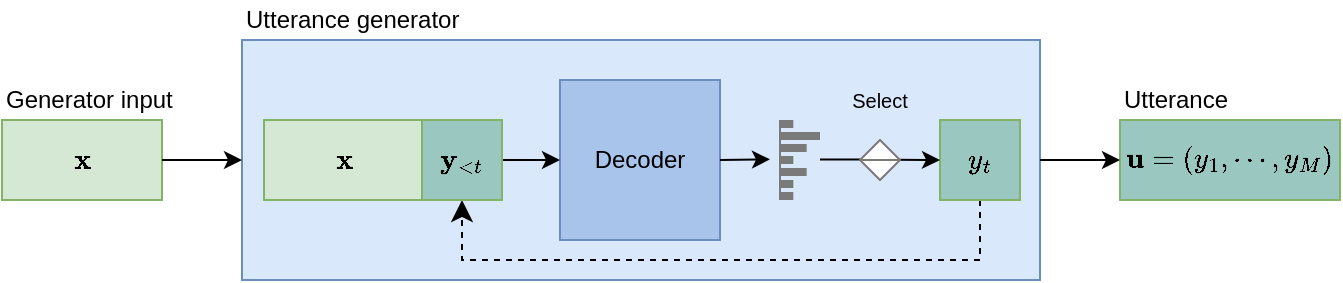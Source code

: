 <mxfile version="21.6.5" type="github" pages="5">
  <diagram id="BWPgkQPp7QExBuPRqTeC" name="generator">
    <mxGraphModel dx="951" dy="583" grid="1" gridSize="10" guides="1" tooltips="1" connect="1" arrows="1" fold="1" page="1" pageScale="1" pageWidth="1169" pageHeight="827" math="1" shadow="0">
      <root>
        <mxCell id="0" />
        <mxCell id="1" parent="0" />
        <mxCell id="tqe345nlHWXfy0BIeD9P-1" value="" style="rounded=0;whiteSpace=wrap;html=1;fillColor=#dae8fc;strokeColor=#6c8ebf;" vertex="1" parent="1">
          <mxGeometry x="320" y="260" width="399" height="120" as="geometry" />
        </mxCell>
        <mxCell id="tqe345nlHWXfy0BIeD9P-2" value="Decoder" style="whiteSpace=wrap;html=1;aspect=fixed;fillColor=#A9C4EB;strokeColor=#6c8ebf;" vertex="1" parent="1">
          <mxGeometry x="479" y="280" width="80" height="80" as="geometry" />
        </mxCell>
        <mxCell id="tqe345nlHWXfy0BIeD9P-3" value="" style="endArrow=classic;html=1;rounded=0;entryX=0;entryY=0.5;entryDx=0;entryDy=0;exitX=1;exitY=0.5;exitDx=0;exitDy=0;" edge="1" parent="1" source="tqe345nlHWXfy0BIeD9P-6" target="tqe345nlHWXfy0BIeD9P-2">
          <mxGeometry width="50" height="50" relative="1" as="geometry">
            <mxPoint x="439" y="320" as="sourcePoint" />
            <mxPoint x="439" y="375" as="targetPoint" />
          </mxGeometry>
        </mxCell>
        <mxCell id="tqe345nlHWXfy0BIeD9P-4" value="" style="edgeStyle=elbowEdgeStyle;elbow=vertical;endArrow=classic;html=1;curved=0;rounded=0;endSize=8;startSize=8;dashed=1;entryX=0.5;entryY=1;entryDx=0;entryDy=0;exitX=0.5;exitY=1;exitDx=0;exitDy=0;" edge="1" parent="1" source="tqe345nlHWXfy0BIeD9P-14" target="tqe345nlHWXfy0BIeD9P-6">
          <mxGeometry width="50" height="50" relative="1" as="geometry">
            <mxPoint x="609" y="340" as="sourcePoint" />
            <mxPoint x="399" y="335" as="targetPoint" />
            <Array as="points">
              <mxPoint x="499" y="370" />
            </Array>
          </mxGeometry>
        </mxCell>
        <mxCell id="tqe345nlHWXfy0BIeD9P-5" value="$$\mathbf{x}$$" style="rounded=0;whiteSpace=wrap;html=1;fillColor=#d5e8d4;strokeColor=#82b366;" vertex="1" parent="1">
          <mxGeometry x="331" y="300" width="80" height="40" as="geometry" />
        </mxCell>
        <mxCell id="tqe345nlHWXfy0BIeD9P-6" value="$$\mathbf{y}_{&amp;lt;t}$$" style="rounded=0;whiteSpace=wrap;html=1;fillColor=#9AC7BF;strokeColor=#82b366;" vertex="1" parent="1">
          <mxGeometry x="410" y="300" width="40" height="40" as="geometry" />
        </mxCell>
        <mxCell id="tqe345nlHWXfy0BIeD9P-7" value="$$\mathbf{x}$$" style="rounded=0;whiteSpace=wrap;html=1;fillColor=#d5e8d4;strokeColor=#82b366;" vertex="1" parent="1">
          <mxGeometry x="200" y="300" width="80" height="40" as="geometry" />
        </mxCell>
        <mxCell id="tqe345nlHWXfy0BIeD9P-8" value="$$\mathbf{u} = (y_1, \cdots, y_M)$$" style="rounded=0;whiteSpace=wrap;html=1;fillColor=#9AC7BF;strokeColor=#82b366;" vertex="1" parent="1">
          <mxGeometry x="759" y="300" width="110" height="40" as="geometry" />
        </mxCell>
        <mxCell id="tqe345nlHWXfy0BIeD9P-9" value="" style="endArrow=classic;html=1;rounded=0;entryX=0;entryY=0.5;entryDx=0;entryDy=0;exitX=1;exitY=0.5;exitDx=0;exitDy=0;" edge="1" parent="1" source="tqe345nlHWXfy0BIeD9P-7" target="tqe345nlHWXfy0BIeD9P-1">
          <mxGeometry width="50" height="50" relative="1" as="geometry">
            <mxPoint x="209" y="260" as="sourcePoint" />
            <mxPoint x="249" y="260" as="targetPoint" />
            <Array as="points" />
          </mxGeometry>
        </mxCell>
        <mxCell id="tqe345nlHWXfy0BIeD9P-10" value="" style="endArrow=classic;html=1;rounded=0;entryX=0;entryY=0.5;entryDx=0;entryDy=0;exitX=1;exitY=0.5;exitDx=0;exitDy=0;" edge="1" parent="1" source="tqe345nlHWXfy0BIeD9P-1" target="tqe345nlHWXfy0BIeD9P-8">
          <mxGeometry width="50" height="50" relative="1" as="geometry">
            <mxPoint x="209" y="140" as="sourcePoint" />
            <mxPoint x="249" y="140" as="targetPoint" />
          </mxGeometry>
        </mxCell>
        <mxCell id="tqe345nlHWXfy0BIeD9P-12" value="Utterance" style="text;html=1;strokeColor=none;fillColor=none;align=left;verticalAlign=middle;whiteSpace=wrap;rounded=0;" vertex="1" parent="1">
          <mxGeometry x="759" y="280" width="110" height="20" as="geometry" />
        </mxCell>
        <mxCell id="tqe345nlHWXfy0BIeD9P-13" value="Generator input" style="text;html=1;strokeColor=none;fillColor=none;align=left;verticalAlign=middle;whiteSpace=wrap;rounded=0;" vertex="1" parent="1">
          <mxGeometry x="200" y="280" width="90" height="20" as="geometry" />
        </mxCell>
        <mxCell id="tqe345nlHWXfy0BIeD9P-14" value="$$y_{t}$$" style="rounded=0;whiteSpace=wrap;html=1;fillColor=#9AC7BF;strokeColor=#82b366;" vertex="1" parent="1">
          <mxGeometry x="669" y="300" width="40" height="40" as="geometry" />
        </mxCell>
        <mxCell id="tqe345nlHWXfy0BIeD9P-16" value="" style="group" vertex="1" connectable="0" parent="1">
          <mxGeometry x="589" y="300" width="20" height="40" as="geometry" />
        </mxCell>
        <mxCell id="tqe345nlHWXfy0BIeD9P-17" value="" style="endArrow=none;html=1;rounded=0;strokeColor=#7A7A7A;" edge="1" parent="tqe345nlHWXfy0BIeD9P-16">
          <mxGeometry width="50" height="50" relative="1" as="geometry">
            <mxPoint y="40" as="sourcePoint" />
            <mxPoint as="targetPoint" />
          </mxGeometry>
        </mxCell>
        <mxCell id="tqe345nlHWXfy0BIeD9P-18" value="" style="endArrow=none;html=1;rounded=0;strokeWidth=4;strokeColor=#7A7A7A;" edge="1" parent="tqe345nlHWXfy0BIeD9P-16">
          <mxGeometry width="50" height="50" relative="1" as="geometry">
            <mxPoint y="2" as="sourcePoint" />
            <mxPoint x="6.667" y="2" as="targetPoint" />
          </mxGeometry>
        </mxCell>
        <mxCell id="tqe345nlHWXfy0BIeD9P-19" value="" style="endArrow=none;html=1;rounded=0;strokeWidth=4;strokeColor=#7A7A7A;" edge="1" parent="tqe345nlHWXfy0BIeD9P-16">
          <mxGeometry width="50" height="50" relative="1" as="geometry">
            <mxPoint y="8" as="sourcePoint" />
            <mxPoint x="20" y="8" as="targetPoint" />
          </mxGeometry>
        </mxCell>
        <mxCell id="tqe345nlHWXfy0BIeD9P-20" value="" style="endArrow=none;html=1;rounded=0;strokeWidth=4;strokeColor=#7A7A7A;" edge="1" parent="tqe345nlHWXfy0BIeD9P-16">
          <mxGeometry width="50" height="50" relative="1" as="geometry">
            <mxPoint y="14" as="sourcePoint" />
            <mxPoint x="13.333" y="14" as="targetPoint" />
          </mxGeometry>
        </mxCell>
        <mxCell id="tqe345nlHWXfy0BIeD9P-21" value="" style="endArrow=none;html=1;rounded=0;strokeWidth=4;strokeColor=#7A7A7A;" edge="1" parent="tqe345nlHWXfy0BIeD9P-16">
          <mxGeometry width="50" height="50" relative="1" as="geometry">
            <mxPoint y="20" as="sourcePoint" />
            <mxPoint x="6.667" y="20" as="targetPoint" />
          </mxGeometry>
        </mxCell>
        <mxCell id="tqe345nlHWXfy0BIeD9P-22" value="" style="endArrow=none;html=1;rounded=0;strokeWidth=4;strokeColor=#7A7A7A;" edge="1" parent="tqe345nlHWXfy0BIeD9P-16">
          <mxGeometry width="50" height="50" relative="1" as="geometry">
            <mxPoint y="26" as="sourcePoint" />
            <mxPoint x="13.333" y="26" as="targetPoint" />
          </mxGeometry>
        </mxCell>
        <mxCell id="tqe345nlHWXfy0BIeD9P-23" value="" style="endArrow=none;html=1;rounded=0;strokeWidth=4;strokeColor=#7A7A7A;" edge="1" parent="tqe345nlHWXfy0BIeD9P-16">
          <mxGeometry width="50" height="50" relative="1" as="geometry">
            <mxPoint y="32" as="sourcePoint" />
            <mxPoint x="6.667" y="32" as="targetPoint" />
          </mxGeometry>
        </mxCell>
        <mxCell id="tqe345nlHWXfy0BIeD9P-24" value="" style="endArrow=none;html=1;rounded=0;strokeWidth=4;strokeColor=#7A7A7A;" edge="1" parent="tqe345nlHWXfy0BIeD9P-16">
          <mxGeometry width="50" height="50" relative="1" as="geometry">
            <mxPoint y="38" as="sourcePoint" />
            <mxPoint x="6.667" y="38" as="targetPoint" />
          </mxGeometry>
        </mxCell>
        <mxCell id="tqe345nlHWXfy0BIeD9P-25" value="" style="endArrow=classic;html=1;rounded=0;exitX=1;exitY=0.5;exitDx=0;exitDy=0;entryX=0;entryY=0.5;entryDx=0;entryDy=0;" edge="1" parent="1" target="tqe345nlHWXfy0BIeD9P-14">
          <mxGeometry width="50" height="50" relative="1" as="geometry">
            <mxPoint x="609" y="319.76" as="sourcePoint" />
            <mxPoint x="649" y="319.76" as="targetPoint" />
            <Array as="points">
              <mxPoint x="629" y="319.76" />
            </Array>
          </mxGeometry>
        </mxCell>
        <mxCell id="tqe345nlHWXfy0BIeD9P-26" value="" style="shape=sortShape;perimeter=rhombusPerimeter;whiteSpace=wrap;html=1;strokeColor=#7A7A7A;" vertex="1" parent="1">
          <mxGeometry x="629" y="310" width="20" height="20" as="geometry" />
        </mxCell>
        <mxCell id="tqe345nlHWXfy0BIeD9P-27" value="Select" style="text;html=1;strokeColor=none;fillColor=none;align=center;verticalAlign=middle;whiteSpace=wrap;rounded=0;fontSize=10;" vertex="1" parent="1">
          <mxGeometry x="619" y="280" width="40" height="20" as="geometry" />
        </mxCell>
        <mxCell id="tqe345nlHWXfy0BIeD9P-31" value="" style="endArrow=classic;html=1;rounded=0;entryX=0;entryY=0.5;entryDx=0;entryDy=0;exitX=1;exitY=0.5;exitDx=0;exitDy=0;" edge="1" parent="1" source="tqe345nlHWXfy0BIeD9P-2">
          <mxGeometry width="50" height="50" relative="1" as="geometry">
            <mxPoint x="559" y="319.66" as="sourcePoint" />
            <mxPoint x="584" y="319.66" as="targetPoint" />
          </mxGeometry>
        </mxCell>
        <mxCell id="tqe345nlHWXfy0BIeD9P-32" value="Utterance generator" style="text;html=1;strokeColor=none;fillColor=none;align=left;verticalAlign=middle;whiteSpace=wrap;rounded=0;" vertex="1" parent="1">
          <mxGeometry x="320" y="240" width="150" height="20" as="geometry" />
        </mxCell>
      </root>
    </mxGraphModel>
  </diagram>
  <diagram name="persona-generator" id="ab64GjQ9zY21jpHbAOCG">
    <mxGraphModel dx="1119" dy="686" grid="1" gridSize="10" guides="1" tooltips="1" connect="1" arrows="1" fold="1" page="1" pageScale="1" pageWidth="1169" pageHeight="827" math="1" shadow="0">
      <root>
        <mxCell id="VlIq39liLYHJUs_PoIYi-0" />
        <mxCell id="VlIq39liLYHJUs_PoIYi-1" parent="VlIq39liLYHJUs_PoIYi-0" />
        <mxCell id="VlIq39liLYHJUs_PoIYi-2" value="" style="rounded=0;whiteSpace=wrap;html=1;fillColor=#dae8fc;strokeColor=#6c8ebf;" vertex="1" parent="VlIq39liLYHJUs_PoIYi-1">
          <mxGeometry x="300" y="360" width="580" height="120" as="geometry" />
        </mxCell>
        <mxCell id="C2N5BpC7VvBEQwuXYdbS-1" value="" style="rounded=0;whiteSpace=wrap;html=1;" vertex="1" parent="VlIq39liLYHJUs_PoIYi-1">
          <mxGeometry x="510" y="390" width="110" height="60" as="geometry" />
        </mxCell>
        <mxCell id="VlIq39liLYHJUs_PoIYi-3" value="Decoder" style="whiteSpace=wrap;html=1;aspect=fixed;fillColor=#A9C4EB;strokeColor=#6c8ebf;" vertex="1" parent="VlIq39liLYHJUs_PoIYi-1">
          <mxGeometry x="640" y="380" width="80" height="80" as="geometry" />
        </mxCell>
        <mxCell id="VlIq39liLYHJUs_PoIYi-4" value="" style="endArrow=classic;html=1;rounded=0;entryX=0;entryY=0.5;entryDx=0;entryDy=0;" edge="1" parent="VlIq39liLYHJUs_PoIYi-1" target="VlIq39liLYHJUs_PoIYi-3">
          <mxGeometry width="50" height="50" relative="1" as="geometry">
            <mxPoint x="620" y="420" as="sourcePoint" />
            <mxPoint x="600" y="475" as="targetPoint" />
            <Array as="points">
              <mxPoint x="630" y="420" />
            </Array>
          </mxGeometry>
        </mxCell>
        <mxCell id="VlIq39liLYHJUs_PoIYi-6" value="" style="edgeStyle=elbowEdgeStyle;elbow=vertical;endArrow=classic;html=1;curved=0;rounded=0;endSize=8;startSize=8;dashed=1;entryX=0.5;entryY=1;entryDx=0;entryDy=0;exitX=0.5;exitY=1;exitDx=0;exitDy=0;" edge="1" parent="VlIq39liLYHJUs_PoIYi-1" target="VlIq39liLYHJUs_PoIYi-8" source="VlIq39liLYHJUs_PoIYi-16">
          <mxGeometry width="50" height="50" relative="1" as="geometry">
            <mxPoint x="770" y="440" as="sourcePoint" />
            <mxPoint x="560" y="435" as="targetPoint" />
            <Array as="points">
              <mxPoint x="660" y="470" />
            </Array>
          </mxGeometry>
        </mxCell>
        <mxCell id="VlIq39liLYHJUs_PoIYi-7" value="$$\mathbf{x}$$" style="rounded=0;whiteSpace=wrap;html=1;fillColor=#d5e8d4;strokeColor=#82b366;" vertex="1" parent="VlIq39liLYHJUs_PoIYi-1">
          <mxGeometry x="310" y="400" width="80" height="40" as="geometry" />
        </mxCell>
        <mxCell id="VlIq39liLYHJUs_PoIYi-8" value="$$\mathbf{y}_{&amp;lt;t}$$" style="rounded=0;whiteSpace=wrap;html=1;fillColor=#9AC7BF;strokeColor=#82b366;" vertex="1" parent="VlIq39liLYHJUs_PoIYi-1">
          <mxGeometry x="572" y="400" width="40" height="40" as="geometry" />
        </mxCell>
        <mxCell id="VlIq39liLYHJUs_PoIYi-9" value="$$\mathbf{x}$$" style="rounded=0;whiteSpace=wrap;html=1;fillColor=#d5e8d4;strokeColor=#82b366;" vertex="1" parent="VlIq39liLYHJUs_PoIYi-1">
          <mxGeometry x="180" y="400" width="80" height="40" as="geometry" />
        </mxCell>
        <mxCell id="VlIq39liLYHJUs_PoIYi-10" value="$$\mathbf{p} = (y_1, \cdots, y_M)$$" style="rounded=0;whiteSpace=wrap;html=1;fillColor=#9AC7BF;strokeColor=#82b366;" vertex="1" parent="VlIq39liLYHJUs_PoIYi-1">
          <mxGeometry x="920" y="400" width="110" height="40" as="geometry" />
        </mxCell>
        <mxCell id="VlIq39liLYHJUs_PoIYi-12" value="" style="endArrow=classic;html=1;rounded=0;entryX=0;entryY=0.5;entryDx=0;entryDy=0;exitX=1;exitY=0.5;exitDx=0;exitDy=0;" edge="1" parent="VlIq39liLYHJUs_PoIYi-1" source="VlIq39liLYHJUs_PoIYi-2" target="VlIq39liLYHJUs_PoIYi-10">
          <mxGeometry width="50" height="50" relative="1" as="geometry">
            <mxPoint x="370" y="240" as="sourcePoint" />
            <mxPoint x="410" y="240" as="targetPoint" />
          </mxGeometry>
        </mxCell>
        <mxCell id="VlIq39liLYHJUs_PoIYi-13" value="Persona generator" style="text;html=1;strokeColor=none;fillColor=none;align=left;verticalAlign=middle;whiteSpace=wrap;rounded=0;" vertex="1" parent="VlIq39liLYHJUs_PoIYi-1">
          <mxGeometry x="300" y="340" width="220" height="20" as="geometry" />
        </mxCell>
        <mxCell id="VlIq39liLYHJUs_PoIYi-14" value="Persona" style="text;html=1;strokeColor=none;fillColor=none;align=left;verticalAlign=middle;whiteSpace=wrap;rounded=0;" vertex="1" parent="VlIq39liLYHJUs_PoIYi-1">
          <mxGeometry x="920" y="380" width="110" height="20" as="geometry" />
        </mxCell>
        <mxCell id="VlIq39liLYHJUs_PoIYi-15" value="Generator input" style="text;html=1;strokeColor=none;fillColor=none;align=left;verticalAlign=middle;whiteSpace=wrap;rounded=0;" vertex="1" parent="VlIq39liLYHJUs_PoIYi-1">
          <mxGeometry x="180" y="380" width="90" height="20" as="geometry" />
        </mxCell>
        <mxCell id="VlIq39liLYHJUs_PoIYi-16" value="$$y_{t}$$" style="rounded=0;whiteSpace=wrap;html=1;fillColor=#9AC7BF;strokeColor=#82b366;" vertex="1" parent="VlIq39liLYHJUs_PoIYi-1">
          <mxGeometry x="830" y="400" width="40" height="40" as="geometry" />
        </mxCell>
        <mxCell id="OXBlVv-GKmUWvAqq30hq-1" value="Encoder" style="whiteSpace=wrap;html=1;aspect=fixed;fillColor=#A9C4EB;strokeColor=#6c8ebf;" vertex="1" parent="VlIq39liLYHJUs_PoIYi-1">
          <mxGeometry x="410" y="380" width="80" height="80" as="geometry" />
        </mxCell>
        <mxCell id="OXBlVv-GKmUWvAqq30hq-14" value="" style="group" vertex="1" connectable="0" parent="VlIq39liLYHJUs_PoIYi-1">
          <mxGeometry x="750" y="400" width="20" height="40" as="geometry" />
        </mxCell>
        <mxCell id="OXBlVv-GKmUWvAqq30hq-3" value="" style="endArrow=none;html=1;rounded=0;strokeColor=#7A7A7A;" edge="1" parent="OXBlVv-GKmUWvAqq30hq-14">
          <mxGeometry width="50" height="50" relative="1" as="geometry">
            <mxPoint y="40" as="sourcePoint" />
            <mxPoint as="targetPoint" />
          </mxGeometry>
        </mxCell>
        <mxCell id="OXBlVv-GKmUWvAqq30hq-5" value="" style="endArrow=none;html=1;rounded=0;strokeWidth=4;strokeColor=#7A7A7A;" edge="1" parent="OXBlVv-GKmUWvAqq30hq-14">
          <mxGeometry width="50" height="50" relative="1" as="geometry">
            <mxPoint y="2" as="sourcePoint" />
            <mxPoint x="6.667" y="2" as="targetPoint" />
          </mxGeometry>
        </mxCell>
        <mxCell id="OXBlVv-GKmUWvAqq30hq-6" value="" style="endArrow=none;html=1;rounded=0;strokeWidth=4;strokeColor=#7A7A7A;" edge="1" parent="OXBlVv-GKmUWvAqq30hq-14">
          <mxGeometry width="50" height="50" relative="1" as="geometry">
            <mxPoint y="8" as="sourcePoint" />
            <mxPoint x="20" y="8" as="targetPoint" />
          </mxGeometry>
        </mxCell>
        <mxCell id="OXBlVv-GKmUWvAqq30hq-7" value="" style="endArrow=none;html=1;rounded=0;strokeWidth=4;strokeColor=#7A7A7A;" edge="1" parent="OXBlVv-GKmUWvAqq30hq-14">
          <mxGeometry width="50" height="50" relative="1" as="geometry">
            <mxPoint y="14" as="sourcePoint" />
            <mxPoint x="13.333" y="14" as="targetPoint" />
          </mxGeometry>
        </mxCell>
        <mxCell id="OXBlVv-GKmUWvAqq30hq-8" value="" style="endArrow=none;html=1;rounded=0;strokeWidth=4;strokeColor=#7A7A7A;" edge="1" parent="OXBlVv-GKmUWvAqq30hq-14">
          <mxGeometry width="50" height="50" relative="1" as="geometry">
            <mxPoint y="20" as="sourcePoint" />
            <mxPoint x="6.667" y="20" as="targetPoint" />
          </mxGeometry>
        </mxCell>
        <mxCell id="OXBlVv-GKmUWvAqq30hq-9" value="" style="endArrow=none;html=1;rounded=0;strokeWidth=4;strokeColor=#7A7A7A;" edge="1" parent="OXBlVv-GKmUWvAqq30hq-14">
          <mxGeometry width="50" height="50" relative="1" as="geometry">
            <mxPoint y="26" as="sourcePoint" />
            <mxPoint x="13.333" y="26" as="targetPoint" />
          </mxGeometry>
        </mxCell>
        <mxCell id="OXBlVv-GKmUWvAqq30hq-12" value="" style="endArrow=none;html=1;rounded=0;strokeWidth=4;strokeColor=#7A7A7A;" edge="1" parent="OXBlVv-GKmUWvAqq30hq-14">
          <mxGeometry width="50" height="50" relative="1" as="geometry">
            <mxPoint y="32" as="sourcePoint" />
            <mxPoint x="6.667" y="32" as="targetPoint" />
          </mxGeometry>
        </mxCell>
        <mxCell id="OXBlVv-GKmUWvAqq30hq-13" value="" style="endArrow=none;html=1;rounded=0;strokeWidth=4;strokeColor=#7A7A7A;" edge="1" parent="OXBlVv-GKmUWvAqq30hq-14">
          <mxGeometry width="50" height="50" relative="1" as="geometry">
            <mxPoint y="38" as="sourcePoint" />
            <mxPoint x="6.667" y="38" as="targetPoint" />
          </mxGeometry>
        </mxCell>
        <mxCell id="OXBlVv-GKmUWvAqq30hq-18" value="" style="endArrow=classic;html=1;rounded=0;exitX=1;exitY=0.5;exitDx=0;exitDy=0;entryX=0;entryY=0.5;entryDx=0;entryDy=0;" edge="1" parent="VlIq39liLYHJUs_PoIYi-1" target="VlIq39liLYHJUs_PoIYi-16">
          <mxGeometry width="50" height="50" relative="1" as="geometry">
            <mxPoint x="770" y="419.76" as="sourcePoint" />
            <mxPoint x="810" y="419.76" as="targetPoint" />
            <Array as="points">
              <mxPoint x="790" y="419.76" />
            </Array>
          </mxGeometry>
        </mxCell>
        <mxCell id="OXBlVv-GKmUWvAqq30hq-15" value="" style="shape=sortShape;perimeter=rhombusPerimeter;whiteSpace=wrap;html=1;strokeColor=#7A7A7A;" vertex="1" parent="VlIq39liLYHJUs_PoIYi-1">
          <mxGeometry x="790" y="410" width="20" height="20" as="geometry" />
        </mxCell>
        <mxCell id="OXBlVv-GKmUWvAqq30hq-19" value="Select" style="text;html=1;strokeColor=none;fillColor=none;align=center;verticalAlign=middle;whiteSpace=wrap;rounded=0;fontSize=10;" vertex="1" parent="VlIq39liLYHJUs_PoIYi-1">
          <mxGeometry x="780" y="380" width="40" height="20" as="geometry" />
        </mxCell>
        <mxCell id="OXBlVv-GKmUWvAqq30hq-20" value="$$E(\mathbf{x})$$" style="rounded=0;whiteSpace=wrap;html=1;fillColor=#d5e8d4;strokeColor=#82b366;" vertex="1" parent="VlIq39liLYHJUs_PoIYi-1">
          <mxGeometry x="520" y="400" width="40" height="40" as="geometry" />
        </mxCell>
        <mxCell id="OXBlVv-GKmUWvAqq30hq-22" value="" style="endArrow=classic;html=1;rounded=0;entryX=0;entryY=0.5;entryDx=0;entryDy=0;exitX=1;exitY=0.5;exitDx=0;exitDy=0;" edge="1" parent="VlIq39liLYHJUs_PoIYi-1" source="VlIq39liLYHJUs_PoIYi-7" target="OXBlVv-GKmUWvAqq30hq-1">
          <mxGeometry width="50" height="50" relative="1" as="geometry">
            <mxPoint x="355" y="450" as="sourcePoint" />
            <mxPoint x="380" y="450" as="targetPoint" />
          </mxGeometry>
        </mxCell>
        <mxCell id="OXBlVv-GKmUWvAqq30hq-24" value="" style="endArrow=classic;html=1;rounded=0;entryX=0;entryY=0.5;entryDx=0;entryDy=0;exitX=1;exitY=0.5;exitDx=0;exitDy=0;" edge="1" parent="VlIq39liLYHJUs_PoIYi-1" source="OXBlVv-GKmUWvAqq30hq-1" target="OXBlVv-GKmUWvAqq30hq-20">
          <mxGeometry width="50" height="50" relative="1" as="geometry">
            <mxPoint x="595" y="430" as="sourcePoint" />
            <mxPoint x="620" y="430" as="targetPoint" />
          </mxGeometry>
        </mxCell>
        <mxCell id="OXBlVv-GKmUWvAqq30hq-25" value="" style="endArrow=classic;html=1;rounded=0;entryX=0;entryY=0.5;entryDx=0;entryDy=0;exitX=1;exitY=0.5;exitDx=0;exitDy=0;" edge="1" parent="VlIq39liLYHJUs_PoIYi-1" source="VlIq39liLYHJUs_PoIYi-3">
          <mxGeometry width="50" height="50" relative="1" as="geometry">
            <mxPoint x="720" y="419.66" as="sourcePoint" />
            <mxPoint x="745" y="419.66" as="targetPoint" />
          </mxGeometry>
        </mxCell>
        <mxCell id="C2N5BpC7VvBEQwuXYdbS-2" value="" style="endArrow=classic;html=1;rounded=0;entryX=0;entryY=0.5;entryDx=0;entryDy=0;exitX=1;exitY=0.5;exitDx=0;exitDy=0;" edge="1" parent="VlIq39liLYHJUs_PoIYi-1" source="VlIq39liLYHJUs_PoIYi-9" target="VlIq39liLYHJUs_PoIYi-2">
          <mxGeometry width="50" height="50" relative="1" as="geometry">
            <mxPoint x="220" y="490" as="sourcePoint" />
            <mxPoint x="250" y="490" as="targetPoint" />
          </mxGeometry>
        </mxCell>
        <mxCell id="kxX2pfbGmYrppKO1Ufu8-0" value="" style="rounded=0;whiteSpace=wrap;html=1;fillColor=#dae8fc;strokeColor=#6c8ebf;" vertex="1" parent="VlIq39liLYHJUs_PoIYi-1">
          <mxGeometry x="300" y="200" width="580" height="120" as="geometry" />
        </mxCell>
        <mxCell id="kxX2pfbGmYrppKO1Ufu8-2" value="Classifier" style="whiteSpace=wrap;html=1;aspect=fixed;fillColor=#A9C4EB;strokeColor=#6c8ebf;" vertex="1" parent="VlIq39liLYHJUs_PoIYi-1">
          <mxGeometry x="590" y="220" width="80" height="80" as="geometry" />
        </mxCell>
        <mxCell id="kxX2pfbGmYrppKO1Ufu8-5" value="$$\mathbf{x}$$" style="rounded=0;whiteSpace=wrap;html=1;fillColor=#d5e8d4;strokeColor=#82b366;" vertex="1" parent="VlIq39liLYHJUs_PoIYi-1">
          <mxGeometry x="310" y="240" width="80" height="40" as="geometry" />
        </mxCell>
        <mxCell id="kxX2pfbGmYrppKO1Ufu8-7" value="$$\mathbf{x}$$" style="rounded=0;whiteSpace=wrap;html=1;fillColor=#d5e8d4;strokeColor=#82b366;" vertex="1" parent="VlIq39liLYHJUs_PoIYi-1">
          <mxGeometry x="180" y="240" width="80" height="40" as="geometry" />
        </mxCell>
        <mxCell id="kxX2pfbGmYrppKO1Ufu8-8" value="$$\mathbf{p} = \mathbf{x} \text{ or } \texttt{nofact}$$" style="rounded=0;whiteSpace=wrap;html=1;fillColor=#9AC7BF;strokeColor=#82b366;" vertex="1" parent="VlIq39liLYHJUs_PoIYi-1">
          <mxGeometry x="920" y="240" width="110" height="40" as="geometry" />
        </mxCell>
        <mxCell id="kxX2pfbGmYrppKO1Ufu8-9" value="" style="endArrow=classic;html=1;rounded=0;entryX=0;entryY=0.5;entryDx=0;entryDy=0;exitX=1;exitY=0.5;exitDx=0;exitDy=0;" edge="1" parent="VlIq39liLYHJUs_PoIYi-1" source="kxX2pfbGmYrppKO1Ufu8-0" target="kxX2pfbGmYrppKO1Ufu8-8">
          <mxGeometry width="50" height="50" relative="1" as="geometry">
            <mxPoint x="370" y="80" as="sourcePoint" />
            <mxPoint x="410" y="80" as="targetPoint" />
          </mxGeometry>
        </mxCell>
        <mxCell id="kxX2pfbGmYrppKO1Ufu8-10" value="Persona classifier" style="text;html=1;strokeColor=none;fillColor=none;align=left;verticalAlign=middle;whiteSpace=wrap;rounded=0;" vertex="1" parent="VlIq39liLYHJUs_PoIYi-1">
          <mxGeometry x="300" y="180" width="150" height="20" as="geometry" />
        </mxCell>
        <mxCell id="kxX2pfbGmYrppKO1Ufu8-11" value="Persona" style="text;html=1;strokeColor=none;fillColor=none;align=left;verticalAlign=middle;whiteSpace=wrap;rounded=0;" vertex="1" parent="VlIq39liLYHJUs_PoIYi-1">
          <mxGeometry x="920" y="220" width="110" height="20" as="geometry" />
        </mxCell>
        <mxCell id="kxX2pfbGmYrppKO1Ufu8-12" value="Generator input" style="text;html=1;strokeColor=none;fillColor=none;align=left;verticalAlign=middle;whiteSpace=wrap;rounded=0;" vertex="1" parent="VlIq39liLYHJUs_PoIYi-1">
          <mxGeometry x="180" y="220" width="90" height="20" as="geometry" />
        </mxCell>
        <mxCell id="kxX2pfbGmYrppKO1Ufu8-14" value="Encoder" style="whiteSpace=wrap;html=1;aspect=fixed;fillColor=#A9C4EB;strokeColor=#6c8ebf;" vertex="1" parent="VlIq39liLYHJUs_PoIYi-1">
          <mxGeometry x="410" y="220" width="80" height="80" as="geometry" />
        </mxCell>
        <mxCell id="kxX2pfbGmYrppKO1Ufu8-24" value="" style="endArrow=classic;html=1;rounded=0;exitX=1;exitY=0.5;exitDx=0;exitDy=0;entryX=0;entryY=0.5;entryDx=0;entryDy=0;" edge="1" parent="VlIq39liLYHJUs_PoIYi-1">
          <mxGeometry width="50" height="50" relative="1" as="geometry">
            <mxPoint x="770" y="259.76" as="sourcePoint" />
            <mxPoint x="830" y="260" as="targetPoint" />
            <Array as="points">
              <mxPoint x="790" y="259.76" />
            </Array>
          </mxGeometry>
        </mxCell>
        <mxCell id="kxX2pfbGmYrppKO1Ufu8-25" value="" style="shape=sortShape;perimeter=rhombusPerimeter;whiteSpace=wrap;html=1;strokeColor=#7A7A7A;" vertex="1" parent="VlIq39liLYHJUs_PoIYi-1">
          <mxGeometry x="790" y="250" width="20" height="20" as="geometry" />
        </mxCell>
        <mxCell id="kxX2pfbGmYrppKO1Ufu8-26" value="Select" style="text;html=1;strokeColor=none;fillColor=none;align=center;verticalAlign=middle;whiteSpace=wrap;rounded=0;fontSize=10;" vertex="1" parent="VlIq39liLYHJUs_PoIYi-1">
          <mxGeometry x="780" y="220" width="40" height="20" as="geometry" />
        </mxCell>
        <mxCell id="kxX2pfbGmYrppKO1Ufu8-27" value="$$E(\mathbf{x})$$" style="rounded=0;whiteSpace=wrap;html=1;fillColor=#d5e8d4;strokeColor=#82b366;" vertex="1" parent="VlIq39liLYHJUs_PoIYi-1">
          <mxGeometry x="520" y="240" width="40" height="40" as="geometry" />
        </mxCell>
        <mxCell id="kxX2pfbGmYrppKO1Ufu8-28" value="" style="endArrow=classic;html=1;rounded=0;entryX=0;entryY=0.5;entryDx=0;entryDy=0;exitX=1;exitY=0.5;exitDx=0;exitDy=0;" edge="1" parent="VlIq39liLYHJUs_PoIYi-1" source="kxX2pfbGmYrppKO1Ufu8-5" target="kxX2pfbGmYrppKO1Ufu8-14">
          <mxGeometry width="50" height="50" relative="1" as="geometry">
            <mxPoint x="355" y="290" as="sourcePoint" />
            <mxPoint x="380" y="290" as="targetPoint" />
          </mxGeometry>
        </mxCell>
        <mxCell id="kxX2pfbGmYrppKO1Ufu8-29" value="" style="endArrow=classic;html=1;rounded=0;entryX=0;entryY=0.5;entryDx=0;entryDy=0;exitX=1;exitY=0.5;exitDx=0;exitDy=0;" edge="1" parent="VlIq39liLYHJUs_PoIYi-1" source="kxX2pfbGmYrppKO1Ufu8-14" target="kxX2pfbGmYrppKO1Ufu8-27">
          <mxGeometry width="50" height="50" relative="1" as="geometry">
            <mxPoint x="595" y="270" as="sourcePoint" />
            <mxPoint x="620" y="270" as="targetPoint" />
            <Array as="points">
              <mxPoint x="500" y="260" />
            </Array>
          </mxGeometry>
        </mxCell>
        <mxCell id="kxX2pfbGmYrppKO1Ufu8-30" value="" style="endArrow=classic;html=1;rounded=0;exitX=1;exitY=0.5;exitDx=0;exitDy=0;" edge="1" parent="VlIq39liLYHJUs_PoIYi-1" source="kxX2pfbGmYrppKO1Ufu8-2">
          <mxGeometry width="50" height="50" relative="1" as="geometry">
            <mxPoint x="720" y="259.66" as="sourcePoint" />
            <mxPoint x="700" y="260" as="targetPoint" />
          </mxGeometry>
        </mxCell>
        <mxCell id="kxX2pfbGmYrppKO1Ufu8-31" value="" style="endArrow=classic;html=1;rounded=0;entryX=0;entryY=0.5;entryDx=0;entryDy=0;exitX=1;exitY=0.5;exitDx=0;exitDy=0;" edge="1" parent="VlIq39liLYHJUs_PoIYi-1" source="kxX2pfbGmYrppKO1Ufu8-7" target="kxX2pfbGmYrppKO1Ufu8-0">
          <mxGeometry width="50" height="50" relative="1" as="geometry">
            <mxPoint x="220" y="330" as="sourcePoint" />
            <mxPoint x="250" y="330" as="targetPoint" />
          </mxGeometry>
        </mxCell>
        <mxCell id="kxX2pfbGmYrppKO1Ufu8-34" value="" style="group" vertex="1" connectable="0" parent="VlIq39liLYHJUs_PoIYi-1">
          <mxGeometry x="700" y="240" width="61" height="40" as="geometry" />
        </mxCell>
        <mxCell id="kxX2pfbGmYrppKO1Ufu8-32" value="$$\texttt{fact}$$" style="text;html=1;strokeColor=none;fillColor=none;align=right;verticalAlign=middle;whiteSpace=wrap;rounded=0;fontSize=10;" vertex="1" parent="kxX2pfbGmYrppKO1Ufu8-34">
          <mxGeometry width="40" height="20" as="geometry" />
        </mxCell>
        <mxCell id="kxX2pfbGmYrppKO1Ufu8-33" value="$$\texttt{nofact}$$" style="text;html=1;strokeColor=none;fillColor=none;align=right;verticalAlign=middle;whiteSpace=wrap;rounded=0;fontSize=10;" vertex="1" parent="kxX2pfbGmYrppKO1Ufu8-34">
          <mxGeometry y="20" width="40" height="20" as="geometry" />
        </mxCell>
        <mxCell id="kxX2pfbGmYrppKO1Ufu8-16" value="" style="endArrow=none;html=1;rounded=0;strokeColor=#7A7A7A;" edge="1" parent="kxX2pfbGmYrppKO1Ufu8-34">
          <mxGeometry width="50" height="50" relative="1" as="geometry">
            <mxPoint x="41" y="40" as="sourcePoint" />
            <mxPoint x="41" as="targetPoint" />
          </mxGeometry>
        </mxCell>
        <mxCell id="kxX2pfbGmYrppKO1Ufu8-18" value="" style="endArrow=none;html=1;rounded=0;strokeWidth=4;strokeColor=#7A7A7A;" edge="1" parent="kxX2pfbGmYrppKO1Ufu8-34">
          <mxGeometry width="50" height="50" relative="1" as="geometry">
            <mxPoint x="41" y="11.71" as="sourcePoint" />
            <mxPoint x="61" y="11.71" as="targetPoint" />
          </mxGeometry>
        </mxCell>
        <mxCell id="kxX2pfbGmYrppKO1Ufu8-22" value="" style="endArrow=none;html=1;rounded=0;strokeWidth=4;strokeColor=#7A7A7A;" edge="1" parent="kxX2pfbGmYrppKO1Ufu8-34">
          <mxGeometry width="50" height="50" relative="1" as="geometry">
            <mxPoint x="41" y="32" as="sourcePoint" />
            <mxPoint x="47.667" y="32" as="targetPoint" />
          </mxGeometry>
        </mxCell>
        <mxCell id="kxX2pfbGmYrppKO1Ufu8-35" value="" style="endArrow=classic;html=1;rounded=0;entryX=0;entryY=0.5;entryDx=0;entryDy=0;exitX=1;exitY=0.5;exitDx=0;exitDy=0;" edge="1" parent="VlIq39liLYHJUs_PoIYi-1" source="kxX2pfbGmYrppKO1Ufu8-27" target="kxX2pfbGmYrppKO1Ufu8-2">
          <mxGeometry width="50" height="50" relative="1" as="geometry">
            <mxPoint x="500" y="270" as="sourcePoint" />
            <mxPoint x="530" y="270" as="targetPoint" />
            <Array as="points" />
          </mxGeometry>
        </mxCell>
        <mxCell id="kxX2pfbGmYrppKO1Ufu8-36" value="$$\mathbf{x}$$" style="text;html=1;strokeColor=none;fillColor=none;align=center;verticalAlign=middle;whiteSpace=wrap;rounded=0;fontSize=10;" vertex="1" parent="VlIq39liLYHJUs_PoIYi-1">
          <mxGeometry x="830" y="240" width="40" height="20" as="geometry" />
        </mxCell>
        <mxCell id="kxX2pfbGmYrppKO1Ufu8-37" value="$$\texttt{nofact}$$" style="text;html=1;strokeColor=none;fillColor=none;align=center;verticalAlign=middle;whiteSpace=wrap;rounded=0;fontSize=10;" vertex="1" parent="VlIq39liLYHJUs_PoIYi-1">
          <mxGeometry x="830" y="260" width="40" height="20" as="geometry" />
        </mxCell>
      </root>
    </mxGraphModel>
  </diagram>
  <diagram name="gen-experiments" id="1w-ATxlC77_0xpjdE35k">
    <mxGraphModel dx="951" dy="583" grid="1" gridSize="10" guides="1" tooltips="1" connect="1" arrows="1" fold="1" page="1" pageScale="1" pageWidth="1169" pageHeight="827" math="1" shadow="0">
      <root>
        <mxCell id="0" />
        <mxCell id="1" parent="0" />
        <mxCell id="YHZKoxODymIakpiEQp67-2" value="" style="rounded=0;whiteSpace=wrap;html=1;" vertex="1" parent="1">
          <mxGeometry x="220" y="360" width="800" height="119" as="geometry" />
        </mxCell>
        <mxCell id="YHZKoxODymIakpiEQp67-1" value="" style="rounded=0;whiteSpace=wrap;html=1;" vertex="1" parent="1">
          <mxGeometry x="220" y="510" width="800" height="120" as="geometry" />
        </mxCell>
        <mxCell id="m6a8vdt9xj0aYVUtu1R2-38" value="" style="rounded=0;whiteSpace=wrap;html=1;fillColor=#d5e8d4;strokeColor=#82b366;" parent="1" vertex="1">
          <mxGeometry x="360" y="390" width="320" height="60" as="geometry" />
        </mxCell>
        <mxCell id="vx7e3LkDdVtEjiFvMovs-27" value="" style="rounded=0;whiteSpace=wrap;html=1;fillColor=#d5e8d4;strokeColor=#82b366;" vertex="1" parent="1">
          <mxGeometry x="600" y="540" width="200" height="60" as="geometry" />
        </mxCell>
        <mxCell id="m6a8vdt9xj0aYVUtu1R2-1" value="Utterance generator" style="whiteSpace=wrap;html=1;aspect=fixed;fillColor=#dae8fc;strokeColor=#6c8ebf;" parent="1" vertex="1">
          <mxGeometry x="720" y="380" width="80" height="80" as="geometry" />
        </mxCell>
        <mxCell id="m6a8vdt9xj0aYVUtu1R2-39" value="" style="endArrow=classic;html=1;rounded=0;entryX=0;entryY=0.5;entryDx=0;entryDy=0;exitX=1;exitY=0.5;exitDx=0;exitDy=0;" parent="1" source="m6a8vdt9xj0aYVUtu1R2-38" target="m6a8vdt9xj0aYVUtu1R2-1" edge="1">
          <mxGeometry width="50" height="50" relative="1" as="geometry">
            <mxPoint x="670" y="525" as="sourcePoint" />
            <mxPoint x="720" y="475" as="targetPoint" />
          </mxGeometry>
        </mxCell>
        <mxCell id="m6a8vdt9xj0aYVUtu1R2-56" value="" style="endArrow=classic;html=1;rounded=0;exitX=1;exitY=0.5;exitDx=0;exitDy=0;entryX=0;entryY=0.5;entryDx=0;entryDy=0;" parent="1" source="m6a8vdt9xj0aYVUtu1R2-1" target="vx7e3LkDdVtEjiFvMovs-31" edge="1">
          <mxGeometry width="50" height="50" relative="1" as="geometry">
            <mxPoint x="810" y="419.5" as="sourcePoint" />
            <mxPoint x="840" y="420" as="targetPoint" />
          </mxGeometry>
        </mxCell>
        <mxCell id="vx7e3LkDdVtEjiFvMovs-9" value="Persona extractor" style="whiteSpace=wrap;html=1;aspect=fixed;fillColor=#dae8fc;strokeColor=#6c8ebf;" vertex="1" parent="1">
          <mxGeometry x="480" y="530" width="80" height="80" as="geometry" />
        </mxCell>
        <mxCell id="vx7e3LkDdVtEjiFvMovs-10" value="Utterance generator" style="whiteSpace=wrap;html=1;aspect=fixed;fillColor=#dae8fc;strokeColor=#6c8ebf;" vertex="1" parent="1">
          <mxGeometry x="840" y="530" width="80" height="80" as="geometry" />
        </mxCell>
        <mxCell id="vx7e3LkDdVtEjiFvMovs-11" value="" style="endArrow=classic;html=1;rounded=0;entryX=0;entryY=0.5;entryDx=0;entryDy=0;exitX=1;exitY=0.5;exitDx=0;exitDy=0;" edge="1" parent="1" source="vx7e3LkDdVtEjiFvMovs-27" target="vx7e3LkDdVtEjiFvMovs-10">
          <mxGeometry width="50" height="50" relative="1" as="geometry">
            <mxPoint x="810" y="420" as="sourcePoint" />
            <mxPoint x="850" y="420" as="targetPoint" />
          </mxGeometry>
        </mxCell>
        <mxCell id="vx7e3LkDdVtEjiFvMovs-12" value="" style="endArrow=classic;html=1;rounded=0;entryX=0;entryY=0.5;entryDx=0;entryDy=0;exitX=1;exitY=0.5;exitDx=0;exitDy=0;" edge="1" parent="1" source="vx7e3LkDdVtEjiFvMovs-4" target="vx7e3LkDdVtEjiFvMovs-9">
          <mxGeometry width="50" height="50" relative="1" as="geometry">
            <mxPoint x="450" y="630" as="sourcePoint" />
            <mxPoint x="490" y="630" as="targetPoint" />
          </mxGeometry>
        </mxCell>
        <mxCell id="vx7e3LkDdVtEjiFvMovs-13" value="" style="edgeStyle=segmentEdgeStyle;endArrow=classic;html=1;curved=0;rounded=0;endSize=8;startSize=8;" edge="1" parent="1">
          <mxGeometry width="50" height="50" relative="1" as="geometry">
            <mxPoint x="580" y="620" as="sourcePoint" />
            <mxPoint x="720" y="587.5" as="targetPoint" />
          </mxGeometry>
        </mxCell>
        <mxCell id="vx7e3LkDdVtEjiFvMovs-14" value="" style="endArrow=classic;html=1;rounded=0;entryX=0.5;entryY=1;entryDx=0;entryDy=0;" edge="1" parent="1" target="vx7e3LkDdVtEjiFvMovs-21">
          <mxGeometry width="50" height="50" relative="1" as="geometry">
            <mxPoint x="680" y="620" as="sourcePoint" />
            <mxPoint x="680" y="660" as="targetPoint" />
          </mxGeometry>
        </mxCell>
        <mxCell id="vx7e3LkDdVtEjiFvMovs-15" value="" style="shape=partialRectangle;whiteSpace=wrap;html=1;top=0;left=0;fillColor=none;flipV=1;" vertex="1" parent="1">
          <mxGeometry x="560" y="570" width="20" height="50" as="geometry" />
        </mxCell>
        <mxCell id="vx7e3LkDdVtEjiFvMovs-17" value="" style="endArrow=classic;html=1;rounded=0;exitX=1;exitY=0.5;exitDx=0;exitDy=0;entryX=0;entryY=0.5;entryDx=0;entryDy=0;" edge="1" parent="1" target="vx7e3LkDdVtEjiFvMovs-33">
          <mxGeometry width="50" height="50" relative="1" as="geometry">
            <mxPoint x="920" y="570.5" as="sourcePoint" />
            <mxPoint x="960" y="570.5" as="targetPoint" />
          </mxGeometry>
        </mxCell>
        <mxCell id="vx7e3LkDdVtEjiFvMovs-21" value="$$P^E_{self}$$" style="rounded=0;whiteSpace=wrap;html=1;fillColor=#fff2cc;strokeColor=#d6b656;" vertex="1" parent="1">
          <mxGeometry x="660" y="550" width="40" height="40" as="geometry" />
        </mxCell>
        <mxCell id="vx7e3LkDdVtEjiFvMovs-22" value="$$P^E_{other}$$" style="rounded=0;whiteSpace=wrap;html=1;fillColor=#fff2cc;strokeColor=#d6b656;" vertex="1" parent="1">
          <mxGeometry x="700" y="550" width="40" height="40" as="geometry" />
        </mxCell>
        <mxCell id="vx7e3LkDdVtEjiFvMovs-23" value="$$P_{self}$$" style="rounded=0;whiteSpace=wrap;html=1;fillColor=#fff2cc;strokeColor=#d6b656;" vertex="1" parent="1">
          <mxGeometry x="620" y="550" width="40" height="40" as="geometry" />
        </mxCell>
        <mxCell id="vx7e3LkDdVtEjiFvMovs-24" value="" style="rounded=0;whiteSpace=wrap;html=1;fillColor=#e1d5e7;strokeColor=#9673a6;" vertex="1" parent="1">
          <mxGeometry x="610" y="550" width="10" height="40" as="geometry" />
        </mxCell>
        <mxCell id="vx7e3LkDdVtEjiFvMovs-25" value="" style="rounded=0;whiteSpace=wrap;html=1;fillColor=#e1d5e7;strokeColor=#9673a6;" vertex="1" parent="1">
          <mxGeometry x="740" y="550" width="10" height="40" as="geometry" />
        </mxCell>
        <mxCell id="vx7e3LkDdVtEjiFvMovs-26" value="$$S_T$$" style="rounded=0;whiteSpace=wrap;html=1;container=0;strokeColor=#7A7A7A;" vertex="1" parent="1">
          <mxGeometry x="750" y="550" width="40" height="40" as="geometry" />
        </mxCell>
        <mxCell id="m6a8vdt9xj0aYVUtu1R2-25" value="$$S_1$$" style="rounded=0;whiteSpace=wrap;html=1;strokeColor=#7A7A7A;" parent="1" vertex="1">
          <mxGeometry x="380" y="400" width="40" height="40" as="geometry" />
        </mxCell>
        <mxCell id="m6a8vdt9xj0aYVUtu1R2-26" value="$$S_2$$" style="rounded=0;whiteSpace=wrap;html=1;strokeColor=#7A7A7A;" parent="1" vertex="1">
          <mxGeometry x="430" y="400" width="40" height="40" as="geometry" />
        </mxCell>
        <mxCell id="m6a8vdt9xj0aYVUtu1R2-27" value="" style="rounded=0;whiteSpace=wrap;html=1;fillColor=#e1d5e7;strokeColor=#9673a6;" parent="1" vertex="1">
          <mxGeometry x="420" y="400" width="10" height="40" as="geometry" />
        </mxCell>
        <mxCell id="m6a8vdt9xj0aYVUtu1R2-28" value="" style="rounded=0;whiteSpace=wrap;html=1;fillColor=#e1d5e7;strokeColor=#9673a6;" parent="1" vertex="1">
          <mxGeometry x="370" y="400" width="10" height="40" as="geometry" />
        </mxCell>
        <mxCell id="m6a8vdt9xj0aYVUtu1R2-29" value="" style="rounded=0;whiteSpace=wrap;html=1;fillColor=#e1d5e7;strokeColor=#9673a6;" parent="1" vertex="1">
          <mxGeometry x="470" y="400" width="10" height="40" as="geometry" />
        </mxCell>
        <mxCell id="m6a8vdt9xj0aYVUtu1R2-33" value="" style="rounded=0;whiteSpace=wrap;html=1;fillColor=#e1d5e7;strokeColor=#9673a6;" parent="1" vertex="1">
          <mxGeometry x="520" y="400" width="10" height="40" as="geometry" />
        </mxCell>
        <mxCell id="m6a8vdt9xj0aYVUtu1R2-34" value="$$\cdots$$" style="text;html=1;strokeColor=none;fillColor=none;align=center;verticalAlign=middle;whiteSpace=wrap;rounded=0;" parent="1" vertex="1">
          <mxGeometry x="480" y="400" width="40" height="40" as="geometry" />
        </mxCell>
        <mxCell id="vx7e3LkDdVtEjiFvMovs-28" value="Generator input" style="text;html=1;strokeColor=none;fillColor=none;align=left;verticalAlign=middle;whiteSpace=wrap;rounded=0;" vertex="1" parent="1">
          <mxGeometry x="360" y="370" width="90" height="20" as="geometry" />
        </mxCell>
        <mxCell id="vx7e3LkDdVtEjiFvMovs-30" value="Generator input" style="text;html=1;strokeColor=none;fillColor=none;align=left;verticalAlign=middle;whiteSpace=wrap;rounded=0;" vertex="1" parent="1">
          <mxGeometry x="600" y="520" width="90" height="20" as="geometry" />
        </mxCell>
        <mxCell id="vx7e3LkDdVtEjiFvMovs-31" value="$$\mathbf{u}$$" style="rounded=0;whiteSpace=wrap;html=1;fillColor=#9AC7BF;strokeColor=#82b366;" vertex="1" parent="1">
          <mxGeometry x="840" y="400" width="40" height="40" as="geometry" />
        </mxCell>
        <mxCell id="vx7e3LkDdVtEjiFvMovs-32" value="Next utterance" style="text;html=1;strokeColor=none;fillColor=none;align=left;verticalAlign=bottom;whiteSpace=wrap;rounded=0;" vertex="1" parent="1">
          <mxGeometry x="840" y="360" width="60" height="40" as="geometry" />
        </mxCell>
        <mxCell id="vx7e3LkDdVtEjiFvMovs-33" value="$$\mathbf{u}$$" style="rounded=0;whiteSpace=wrap;html=1;fillColor=#9AC7BF;strokeColor=#82b366;" vertex="1" parent="1">
          <mxGeometry x="960" y="550" width="40" height="40" as="geometry" />
        </mxCell>
        <mxCell id="vx7e3LkDdVtEjiFvMovs-34" value="Next utterance" style="text;html=1;strokeColor=none;fillColor=none;align=left;verticalAlign=bottom;whiteSpace=wrap;rounded=0;" vertex="1" parent="1">
          <mxGeometry x="960" y="510" width="60" height="40" as="geometry" />
        </mxCell>
        <mxCell id="vx7e3LkDdVtEjiFvMovs-4" value="" style="rounded=0;whiteSpace=wrap;html=1;fillColor=none;" vertex="1" parent="1">
          <mxGeometry x="240" y="540" width="200" height="60" as="geometry" />
        </mxCell>
        <mxCell id="vx7e3LkDdVtEjiFvMovs-5" value="$$S_1$$" style="rounded=0;whiteSpace=wrap;html=1;strokeColor=#7A7A7A;" vertex="1" parent="1">
          <mxGeometry x="250" y="550" width="40" height="40" as="geometry" />
        </mxCell>
        <mxCell id="vx7e3LkDdVtEjiFvMovs-6" value="$$S_2$$" style="rounded=0;whiteSpace=wrap;html=1;strokeColor=#7A7A7A;" vertex="1" parent="1">
          <mxGeometry x="300" y="550" width="40" height="40" as="geometry" />
        </mxCell>
        <mxCell id="vx7e3LkDdVtEjiFvMovs-7" value="$$S_{T-1}$$" style="rounded=0;whiteSpace=wrap;html=1;strokeColor=#7A7A7A;" vertex="1" parent="1">
          <mxGeometry x="390" y="550" width="40" height="40" as="geometry" />
        </mxCell>
        <mxCell id="vx7e3LkDdVtEjiFvMovs-8" value="$$\cdots$$" style="text;html=1;strokeColor=none;fillColor=none;align=center;verticalAlign=middle;whiteSpace=wrap;rounded=0;" vertex="1" parent="1">
          <mxGeometry x="340" y="550" width="50" height="40" as="geometry" />
        </mxCell>
        <mxCell id="m6a8vdt9xj0aYVUtu1R2-30" value="$$S_T$$" style="rounded=0;whiteSpace=wrap;html=1;strokeColor=#7A7A7A;" parent="1" vertex="1">
          <mxGeometry x="630" y="400" width="40" height="40" as="geometry" />
        </mxCell>
        <mxCell id="m6a8vdt9xj0aYVUtu1R2-31" value="" style="rounded=0;whiteSpace=wrap;html=1;fillColor=#e1d5e7;strokeColor=#9673a6;" parent="1" vertex="1">
          <mxGeometry x="570" y="400" width="10" height="40" as="geometry" />
        </mxCell>
        <mxCell id="m6a8vdt9xj0aYVUtu1R2-32" value="$$S_{T-1}$$" style="rounded=0;whiteSpace=wrap;html=1;container=0;strokeColor=#7A7A7A;" parent="1" vertex="1">
          <mxGeometry x="530" y="400" width="40" height="40" as="geometry" />
        </mxCell>
        <mxCell id="m6a8vdt9xj0aYVUtu1R2-35" value="$$P_{self}$$" style="rounded=0;whiteSpace=wrap;html=1;fillColor=#fff2cc;strokeColor=#d6b656;" parent="1" vertex="1">
          <mxGeometry x="580" y="400" width="40" height="40" as="geometry" />
        </mxCell>
        <mxCell id="m6a8vdt9xj0aYVUtu1R2-36" value="" style="rounded=0;whiteSpace=wrap;html=1;fillColor=#e1d5e7;strokeColor=#9673a6;" parent="1" vertex="1">
          <mxGeometry x="620" y="400" width="10" height="40" as="geometry" />
        </mxCell>
        <mxCell id="pnuVMr6KB6IajpcJZvUw-1" value="Base model" style="text;html=1;strokeColor=none;fillColor=none;align=left;verticalAlign=middle;whiteSpace=wrap;rounded=0;" vertex="1" parent="1">
          <mxGeometry x="220" y="340" width="90" height="20" as="geometry" />
        </mxCell>
        <mxCell id="pnuVMr6KB6IajpcJZvUw-2" value="PEX model" style="text;html=1;strokeColor=none;fillColor=none;align=left;verticalAlign=middle;whiteSpace=wrap;rounded=0;" vertex="1" parent="1">
          <mxGeometry x="220" y="490" width="155" height="20" as="geometry" />
        </mxCell>
        <mxCell id="hu7ig7_r3UmZXQbXfg5h-1" value="" style="rounded=0;whiteSpace=wrap;html=1;fillColor=#e1d5e7;strokeColor=#9673a6;" vertex="1" parent="1">
          <mxGeometry x="510" y="640" width="10" height="10" as="geometry" />
        </mxCell>
        <mxCell id="hu7ig7_r3UmZXQbXfg5h-2" value="Session separator (optional)" style="text;html=1;strokeColor=none;fillColor=none;align=left;verticalAlign=middle;whiteSpace=wrap;rounded=0;fontSize=10;" vertex="1" parent="1">
          <mxGeometry x="520" y="640" width="160" height="10" as="geometry" />
        </mxCell>
        <mxCell id="hu7ig7_r3UmZXQbXfg5h-3" value="" style="rounded=0;whiteSpace=wrap;html=1;strokeColor=#7A7A7A;" vertex="1" parent="1">
          <mxGeometry x="230" y="640" width="10" height="10" as="geometry" />
        </mxCell>
        <mxCell id="hu7ig7_r3UmZXQbXfg5h-4" value="Dialogue session" style="text;html=1;strokeColor=none;fillColor=none;align=left;verticalAlign=middle;whiteSpace=wrap;rounded=0;fontSize=10;" vertex="1" parent="1">
          <mxGeometry x="240" y="640" width="120" height="10" as="geometry" />
        </mxCell>
        <mxCell id="hu7ig7_r3UmZXQbXfg5h-5" value="" style="rounded=0;whiteSpace=wrap;html=1;strokeColor=#d6b656;fillColor=#fff2cc;" vertex="1" parent="1">
          <mxGeometry x="350" y="640" width="10" height="10" as="geometry" />
        </mxCell>
        <mxCell id="hu7ig7_r3UmZXQbXfg5h-6" value="Personas" style="text;html=1;strokeColor=none;fillColor=none;align=left;verticalAlign=middle;whiteSpace=wrap;rounded=0;fontSize=10;" vertex="1" parent="1">
          <mxGeometry x="360" y="640" width="70" height="10" as="geometry" />
        </mxCell>
        <mxCell id="hu7ig7_r3UmZXQbXfg5h-7" value="" style="rounded=0;whiteSpace=wrap;html=1;strokeColor=#9AC7BF;fillColor=#9AC7BF;" vertex="1" parent="1">
          <mxGeometry x="430" y="640" width="10" height="10" as="geometry" />
        </mxCell>
        <mxCell id="hu7ig7_r3UmZXQbXfg5h-8" value="Utterance" style="text;html=1;strokeColor=none;fillColor=none;align=left;verticalAlign=middle;whiteSpace=wrap;rounded=0;fontSize=10;" vertex="1" parent="1">
          <mxGeometry x="440" y="640" width="70" height="10" as="geometry" />
        </mxCell>
        <mxCell id="mWBSl4mltIxmxVaF2mLq-1" value="Input for Persona extractor" style="text;html=1;strokeColor=none;fillColor=none;align=left;verticalAlign=middle;whiteSpace=wrap;rounded=0;" vertex="1" parent="1">
          <mxGeometry x="240" y="520" width="200" height="20" as="geometry" />
        </mxCell>
      </root>
    </mxGraphModel>
  </diagram>
  <diagram id="gXWElXS4Pyoal3cVrTZq" name="extractor">
    <mxGraphModel dx="1119" dy="686" grid="1" gridSize="10" guides="1" tooltips="1" connect="1" arrows="1" fold="1" page="1" pageScale="1" pageWidth="1169" pageHeight="827" math="1" shadow="0">
      <root>
        <mxCell id="0" />
        <mxCell id="1" parent="0" />
        <mxCell id="4J7DMBXWv4r87TxT2Qau-1" value="" style="rounded=0;whiteSpace=wrap;html=1;" vertex="1" parent="1">
          <mxGeometry x="80" y="145" width="1040" height="255" as="geometry" />
        </mxCell>
        <mxCell id="4J7DMBXWv4r87TxT2Qau-2" value="" style="rounded=0;whiteSpace=wrap;html=1;" vertex="1" parent="1">
          <mxGeometry x="1049" y="180" width="61" height="200" as="geometry" />
        </mxCell>
        <mxCell id="7ngOsPB-on-MXQSc0nCR-101" value="" style="rounded=0;whiteSpace=wrap;html=1;fillColor=#dae8fc;strokeColor=#6c8ebf;" vertex="1" parent="1">
          <mxGeometry x="467.5" y="180" width="572.5" height="200" as="geometry" />
        </mxCell>
        <mxCell id="7ngOsPB-on-MXQSc0nCR-61" value="" style="rounded=0;whiteSpace=wrap;html=1;fillColor=default;" vertex="1" parent="1">
          <mxGeometry x="560" y="200" width="120" height="50" as="geometry" />
        </mxCell>
        <mxCell id="pY2je3RrM1G6gHgzTbkT-6" value="" style="rounded=0;whiteSpace=wrap;html=1;fillColor=default;" vertex="1" parent="1">
          <mxGeometry x="565" y="205" width="120" height="50" as="geometry" />
        </mxCell>
        <mxCell id="7ngOsPB-on-MXQSc0nCR-56" value="" style="rounded=0;whiteSpace=wrap;html=1;fillColor=default;" vertex="1" parent="1">
          <mxGeometry x="560" y="295" width="120" height="50" as="geometry" />
        </mxCell>
        <mxCell id="pY2je3RrM1G6gHgzTbkT-3" value="" style="rounded=0;whiteSpace=wrap;html=1;fillColor=default;" vertex="1" parent="1">
          <mxGeometry x="565" y="300" width="120" height="50" as="geometry" />
        </mxCell>
        <mxCell id="7ngOsPB-on-MXQSc0nCR-2" value="" style="rounded=0;whiteSpace=wrap;html=1;" vertex="1" parent="1">
          <mxGeometry x="90" y="250" width="360" height="60" as="geometry" />
        </mxCell>
        <mxCell id="7ngOsPB-on-MXQSc0nCR-10" value="" style="endArrow=classic;html=1;rounded=0;entryX=0;entryY=0.5;entryDx=0;entryDy=0;exitX=1;exitY=0.5;exitDx=0;exitDy=0;entryPerimeter=0;" edge="1" parent="1" source="7ngOsPB-on-MXQSc0nCR-2" target="7ngOsPB-on-MXQSc0nCR-50">
          <mxGeometry width="50" height="50" relative="1" as="geometry">
            <mxPoint x="410" y="550" as="sourcePoint" />
            <mxPoint x="450" y="550" as="targetPoint" />
          </mxGeometry>
        </mxCell>
        <mxCell id="7ngOsPB-on-MXQSc0nCR-26" value="Persona generator" style="whiteSpace=wrap;html=1;aspect=fixed;fillColor=#A9C4EB;strokeColor=#6c8ebf;" vertex="1" parent="1">
          <mxGeometry x="760" y="240" width="80" height="80" as="geometry" />
        </mxCell>
        <mxCell id="7ngOsPB-on-MXQSc0nCR-34" value="$$\mathbf{u}^B_{N-2}$$" style="rounded=0;whiteSpace=wrap;html=1;fillColor=#9AC7BF;strokeColor=#82b366;" vertex="1" parent="1">
          <mxGeometry x="300" y="265" width="40" height="30" as="geometry" />
        </mxCell>
        <mxCell id="7ngOsPB-on-MXQSc0nCR-36" value="$$\mathbf{u}^A_{3}$$" style="rounded=0;whiteSpace=wrap;html=1;fillColor=#9AC7BF;strokeColor=#82b366;" vertex="1" parent="1">
          <mxGeometry x="200" y="265" width="40" height="30" as="geometry" />
        </mxCell>
        <mxCell id="7ngOsPB-on-MXQSc0nCR-37" value="$$\mathbf{u}^B_{2}$$" style="rounded=0;whiteSpace=wrap;html=1;fillColor=#9AC7BF;strokeColor=#82b366;" vertex="1" parent="1">
          <mxGeometry x="150" y="265" width="40" height="30" as="geometry" />
        </mxCell>
        <mxCell id="7ngOsPB-on-MXQSc0nCR-38" value="$$\mathbf{u}^A_{1}$$" style="rounded=0;whiteSpace=wrap;html=1;fillColor=#9AC7BF;strokeColor=#82b366;" vertex="1" parent="1">
          <mxGeometry x="100" y="265" width="40" height="30" as="geometry" />
        </mxCell>
        <mxCell id="7ngOsPB-on-MXQSc0nCR-39" value="$$\mathbf{u}^B_N$$" style="rounded=0;whiteSpace=wrap;html=1;fillColor=#9AC7BF;strokeColor=#82b366;" vertex="1" parent="1">
          <mxGeometry x="400" y="265" width="40" height="30" as="geometry" />
        </mxCell>
        <mxCell id="7ngOsPB-on-MXQSc0nCR-40" value="$$\mathbf{u}^A_{N-1}$$" style="rounded=0;whiteSpace=wrap;html=1;fillColor=#9AC7BF;strokeColor=#82b366;" vertex="1" parent="1">
          <mxGeometry x="350" y="265" width="40" height="30" as="geometry" />
        </mxCell>
        <mxCell id="7ngOsPB-on-MXQSc0nCR-47" value="$$\cdots$$" style="text;html=1;strokeColor=none;fillColor=none;align=center;verticalAlign=middle;whiteSpace=wrap;rounded=0;" vertex="1" parent="1">
          <mxGeometry x="250" y="265" width="40" height="30" as="geometry" />
        </mxCell>
        <mxCell id="7ngOsPB-on-MXQSc0nCR-50" value="" style="verticalLabelPosition=bottom;verticalAlign=top;html=1;shape=mxgraph.flowchart.sort;" vertex="1" parent="1">
          <mxGeometry x="490" y="265" width="30" height="30" as="geometry" />
        </mxCell>
        <mxCell id="7ngOsPB-on-MXQSc0nCR-58" value="" style="rounded=0;whiteSpace=wrap;html=1;fillColor=default;" vertex="1" parent="1">
          <mxGeometry x="570" y="305" width="120" height="50" as="geometry" />
        </mxCell>
        <mxCell id="7ngOsPB-on-MXQSc0nCR-59" value="$$\mathbf{u}^B_i$$" style="rounded=0;whiteSpace=wrap;html=1;fillColor=#9AC7BF;strokeColor=#82b366;" vertex="1" parent="1">
          <mxGeometry x="640" y="315" width="40" height="30" as="geometry" />
        </mxCell>
        <mxCell id="7ngOsPB-on-MXQSc0nCR-60" value="$$\mathbf{u}^A_{i-1}$$" style="rounded=0;whiteSpace=wrap;html=1;fillColor=#9AC7BF;strokeColor=#82b366;" vertex="1" parent="1">
          <mxGeometry x="590" y="315" width="40" height="30" as="geometry" />
        </mxCell>
        <mxCell id="7ngOsPB-on-MXQSc0nCR-63" value="" style="rounded=0;whiteSpace=wrap;html=1;fillColor=default;" vertex="1" parent="1">
          <mxGeometry x="570" y="210" width="120" height="50" as="geometry" />
        </mxCell>
        <mxCell id="7ngOsPB-on-MXQSc0nCR-51" value="$$\mathbf{u}^A_i$$" style="rounded=0;whiteSpace=wrap;html=1;fillColor=#9AC7BF;strokeColor=#82b366;" vertex="1" parent="1">
          <mxGeometry x="640" y="220" width="40" height="30" as="geometry" />
        </mxCell>
        <mxCell id="7ngOsPB-on-MXQSc0nCR-52" value="$$\mathbf{u}^B_{i-1}$$" style="rounded=0;whiteSpace=wrap;html=1;fillColor=#9AC7BF;strokeColor=#82b366;" vertex="1" parent="1">
          <mxGeometry x="590" y="220" width="40" height="30" as="geometry" />
        </mxCell>
        <mxCell id="7ngOsPB-on-MXQSc0nCR-67" value="$$i \in \{2, 4, 6, \cdots, N\}$$" style="text;html=1;strokeColor=none;fillColor=none;align=left;verticalAlign=middle;whiteSpace=wrap;rounded=0;fontSize=8;" vertex="1" parent="1">
          <mxGeometry x="570" y="355" width="110" height="20" as="geometry" />
        </mxCell>
        <mxCell id="7ngOsPB-on-MXQSc0nCR-68" value="$$i \in \{3, 5, \cdots, N-1\}$$" style="text;html=1;strokeColor=none;fillColor=none;align=left;verticalAlign=middle;whiteSpace=wrap;rounded=0;fontSize=8;" vertex="1" parent="1">
          <mxGeometry x="570" y="260" width="110" height="20" as="geometry" />
        </mxCell>
        <mxCell id="7ngOsPB-on-MXQSc0nCR-70" value="" style="edgeStyle=elbowEdgeStyle;elbow=horizontal;endArrow=classic;html=1;curved=0;rounded=0;endSize=8;startSize=8;entryX=0;entryY=0.5;entryDx=0;entryDy=0;exitX=1;exitY=0.5;exitDx=0;exitDy=0;" edge="1" parent="1" source="7ngOsPB-on-MXQSc0nCR-58" target="7ngOsPB-on-MXQSc0nCR-26">
          <mxGeometry width="50" height="50" relative="1" as="geometry">
            <mxPoint x="700" y="330" as="sourcePoint" />
            <mxPoint x="720" y="280" as="targetPoint" />
            <Array as="points">
              <mxPoint x="720" y="300" />
            </Array>
          </mxGeometry>
        </mxCell>
        <mxCell id="7ngOsPB-on-MXQSc0nCR-71" value="" style="edgeStyle=elbowEdgeStyle;elbow=horizontal;endArrow=classic;html=1;curved=0;rounded=0;endSize=8;startSize=8;entryX=0;entryY=0.5;entryDx=0;entryDy=0;exitX=1;exitY=0.5;exitDx=0;exitDy=0;" edge="1" parent="1" source="7ngOsPB-on-MXQSc0nCR-63" target="7ngOsPB-on-MXQSc0nCR-26">
          <mxGeometry width="50" height="50" relative="1" as="geometry">
            <mxPoint x="690" y="340" as="sourcePoint" />
            <mxPoint x="750" y="290" as="targetPoint" />
            <Array as="points">
              <mxPoint x="720" y="260" />
            </Array>
          </mxGeometry>
        </mxCell>
        <mxCell id="7ngOsPB-on-MXQSc0nCR-72" value="$$P^E_B$$" style="rounded=0;whiteSpace=wrap;html=1;fillColor=#fff2cc;strokeColor=#d6b656;" vertex="1" parent="1">
          <mxGeometry x="1060" y="310" width="40" height="40" as="geometry" />
        </mxCell>
        <mxCell id="7ngOsPB-on-MXQSc0nCR-73" value="" style="edgeStyle=elbowEdgeStyle;elbow=horizontal;endArrow=classic;html=1;curved=0;rounded=0;endSize=8;startSize=8;entryX=0;entryY=0.75;entryDx=0;entryDy=0;exitX=1;exitY=0.5;exitDx=0;exitDy=0;exitPerimeter=0;" edge="1" parent="1" source="7ngOsPB-on-MXQSc0nCR-50" target="7ngOsPB-on-MXQSc0nCR-56">
          <mxGeometry width="50" height="50" relative="1" as="geometry">
            <mxPoint x="530" y="275" as="sourcePoint" />
            <mxPoint x="590" y="320" as="targetPoint" />
          </mxGeometry>
        </mxCell>
        <mxCell id="7ngOsPB-on-MXQSc0nCR-74" value="" style="edgeStyle=elbowEdgeStyle;elbow=horizontal;endArrow=classic;html=1;curved=0;rounded=0;endSize=8;startSize=8;entryX=0;entryY=0.75;entryDx=0;entryDy=0;exitX=1;exitY=0.5;exitDx=0;exitDy=0;exitPerimeter=0;" edge="1" parent="1" source="7ngOsPB-on-MXQSc0nCR-50" target="7ngOsPB-on-MXQSc0nCR-61">
          <mxGeometry width="50" height="50" relative="1" as="geometry">
            <mxPoint x="520" y="290" as="sourcePoint" />
            <mxPoint x="550" y="343" as="targetPoint" />
          </mxGeometry>
        </mxCell>
        <mxCell id="7ngOsPB-on-MXQSc0nCR-76" value="$$P^E_A$$" style="rounded=0;whiteSpace=wrap;html=1;fillColor=#fff2cc;strokeColor=#d6b656;" vertex="1" parent="1">
          <mxGeometry x="1060" y="210" width="40" height="40" as="geometry" />
        </mxCell>
        <mxCell id="7ngOsPB-on-MXQSc0nCR-80" value="" style="rounded=0;whiteSpace=wrap;html=1;fillColor=#fff2cc;strokeColor=#d6b656;" vertex="1" parent="1">
          <mxGeometry x="880" y="310" width="90" height="30" as="geometry" />
        </mxCell>
        <mxCell id="7ngOsPB-on-MXQSc0nCR-81" value="" style="rounded=0;whiteSpace=wrap;html=1;fillColor=#fff2cc;strokeColor=#d6b656;" vertex="1" parent="1">
          <mxGeometry x="885" y="315" width="90" height="30" as="geometry" />
        </mxCell>
        <mxCell id="7ngOsPB-on-MXQSc0nCR-77" value="$$p^B_i\text{ / }\texttt{nofact}$$" style="rounded=0;whiteSpace=wrap;html=1;fillColor=#fff2cc;strokeColor=#d6b656;" vertex="1" parent="1">
          <mxGeometry x="890" y="320" width="90" height="30" as="geometry" />
        </mxCell>
        <mxCell id="7ngOsPB-on-MXQSc0nCR-83" value="" style="rounded=0;whiteSpace=wrap;html=1;fillColor=#fff2cc;strokeColor=#d6b656;" vertex="1" parent="1">
          <mxGeometry x="880" y="210" width="90" height="30" as="geometry" />
        </mxCell>
        <mxCell id="7ngOsPB-on-MXQSc0nCR-84" value="" style="rounded=0;whiteSpace=wrap;html=1;fillColor=#fff2cc;strokeColor=#d6b656;" vertex="1" parent="1">
          <mxGeometry x="885" y="215" width="90" height="30" as="geometry" />
        </mxCell>
        <mxCell id="7ngOsPB-on-MXQSc0nCR-85" value="$$p^A_i\text{ / }\texttt{nofact}$$" style="rounded=0;whiteSpace=wrap;html=1;fillColor=#fff2cc;strokeColor=#d6b656;" vertex="1" parent="1">
          <mxGeometry x="890" y="220" width="90" height="30" as="geometry" />
        </mxCell>
        <mxCell id="7ngOsPB-on-MXQSc0nCR-88" value="" style="edgeStyle=elbowEdgeStyle;elbow=horizontal;endArrow=classic;html=1;curved=0;rounded=0;endSize=8;startSize=8;entryX=0;entryY=0.75;entryDx=0;entryDy=0;" edge="1" parent="1" target="7ngOsPB-on-MXQSc0nCR-80">
          <mxGeometry width="50" height="50" relative="1" as="geometry">
            <mxPoint x="840" y="280" as="sourcePoint" />
            <mxPoint x="900" y="345" as="targetPoint" />
          </mxGeometry>
        </mxCell>
        <mxCell id="7ngOsPB-on-MXQSc0nCR-89" value="" style="edgeStyle=elbowEdgeStyle;elbow=horizontal;endArrow=classic;html=1;curved=0;rounded=0;endSize=8;startSize=8;entryX=0;entryY=0.75;entryDx=0;entryDy=0;exitX=1;exitY=0.5;exitDx=0;exitDy=0;" edge="1" parent="1" source="7ngOsPB-on-MXQSc0nCR-26" target="7ngOsPB-on-MXQSc0nCR-83">
          <mxGeometry width="50" height="50" relative="1" as="geometry">
            <mxPoint x="850" y="292" as="sourcePoint" />
            <mxPoint x="900" y="250" as="targetPoint" />
          </mxGeometry>
        </mxCell>
        <mxCell id="7ngOsPB-on-MXQSc0nCR-93" value="" style="shape=collate;whiteSpace=wrap;html=1;" vertex="1" parent="1">
          <mxGeometry x="1000" y="320" width="20" height="20" as="geometry" />
        </mxCell>
        <mxCell id="7ngOsPB-on-MXQSc0nCR-97" value="" style="endArrow=classic;html=1;rounded=0;entryX=0;entryY=0.5;entryDx=0;entryDy=0;" edge="1" parent="1" target="7ngOsPB-on-MXQSc0nCR-72">
          <mxGeometry width="50" height="50" relative="1" as="geometry">
            <mxPoint x="980" y="330" as="sourcePoint" />
            <mxPoint x="1050" y="330" as="targetPoint" />
          </mxGeometry>
        </mxCell>
        <mxCell id="7ngOsPB-on-MXQSc0nCR-99" value="" style="shape=collate;whiteSpace=wrap;html=1;" vertex="1" parent="1">
          <mxGeometry x="1000" y="220" width="20" height="20" as="geometry" />
        </mxCell>
        <mxCell id="7ngOsPB-on-MXQSc0nCR-100" value="" style="endArrow=classic;html=1;rounded=0;entryX=0;entryY=0.5;entryDx=0;entryDy=0;" edge="1" parent="1" target="7ngOsPB-on-MXQSc0nCR-76">
          <mxGeometry width="50" height="50" relative="1" as="geometry">
            <mxPoint x="980" y="229.76" as="sourcePoint" />
            <mxPoint x="1050" y="229.76" as="targetPoint" />
          </mxGeometry>
        </mxCell>
        <mxCell id="7ngOsPB-on-MXQSc0nCR-102" value="Dialogue session" style="text;html=1;strokeColor=none;fillColor=none;align=left;verticalAlign=middle;whiteSpace=wrap;rounded=0;" vertex="1" parent="1">
          <mxGeometry x="90" y="230" width="150" height="20" as="geometry" />
        </mxCell>
        <mxCell id="7ngOsPB-on-MXQSc0nCR-103" value="Persona Extractor" style="text;html=1;strokeColor=none;fillColor=none;align=left;verticalAlign=middle;whiteSpace=wrap;rounded=0;" vertex="1" parent="1">
          <mxGeometry x="465" y="160" width="150" height="20" as="geometry" />
        </mxCell>
        <mxCell id="7ngOsPB-on-MXQSc0nCR-104" value="Extracted personas" style="text;html=1;strokeColor=none;fillColor=none;align=center;verticalAlign=bottom;whiteSpace=wrap;rounded=0;" vertex="1" parent="1">
          <mxGeometry x="1050" y="140" width="60" height="40" as="geometry" />
        </mxCell>
        <mxCell id="UCorrva-p0Kcag2NOjND-1" value="Split" style="text;html=1;strokeColor=none;fillColor=none;align=center;verticalAlign=middle;whiteSpace=wrap;rounded=0;fontSize=10;" vertex="1" parent="1">
          <mxGeometry x="490" y="245" width="30" height="20" as="geometry" />
        </mxCell>
        <mxCell id="UCorrva-p0Kcag2NOjND-2" value="Collate" style="text;html=1;strokeColor=none;fillColor=none;align=center;verticalAlign=middle;whiteSpace=wrap;rounded=0;fontSize=10;" vertex="1" parent="1">
          <mxGeometry x="997.5" y="200" width="25" height="20" as="geometry" />
        </mxCell>
        <mxCell id="UCorrva-p0Kcag2NOjND-3" value="Collate" style="text;html=1;strokeColor=none;fillColor=none;align=center;verticalAlign=middle;whiteSpace=wrap;rounded=0;fontSize=10;" vertex="1" parent="1">
          <mxGeometry x="997.5" y="300" width="25" height="20" as="geometry" />
        </mxCell>
        <mxCell id="UCorrva-p0Kcag2NOjND-4" value="Dialogue segments" style="text;html=1;strokeColor=none;fillColor=none;align=left;verticalAlign=middle;whiteSpace=wrap;rounded=0;fontSize=10;" vertex="1" parent="1">
          <mxGeometry x="560" y="180" width="110" height="20" as="geometry" />
        </mxCell>
        <mxCell id="UCorrva-p0Kcag2NOjND-5" value="Persona sentences" style="text;html=1;strokeColor=none;fillColor=none;align=left;verticalAlign=middle;whiteSpace=wrap;rounded=0;fontSize=10;" vertex="1" parent="1">
          <mxGeometry x="880" y="180" width="110" height="20" as="geometry" />
        </mxCell>
        <mxCell id="pY2je3RrM1G6gHgzTbkT-1" value="" style="rounded=0;whiteSpace=wrap;html=1;fillColor=#e1d5e7;strokeColor=#9673a6;" vertex="1" parent="1">
          <mxGeometry x="580" y="315" width="10" height="30" as="geometry" />
        </mxCell>
        <mxCell id="pY2je3RrM1G6gHgzTbkT-2" value="" style="rounded=0;whiteSpace=wrap;html=1;fillColor=#e1d5e7;strokeColor=#9673a6;" vertex="1" parent="1">
          <mxGeometry x="630" y="315" width="10" height="30" as="geometry" />
        </mxCell>
        <mxCell id="pY2je3RrM1G6gHgzTbkT-4" value="" style="rounded=0;whiteSpace=wrap;html=1;fillColor=#e1d5e7;strokeColor=#9673a6;" vertex="1" parent="1">
          <mxGeometry x="580" y="220" width="10" height="30" as="geometry" />
        </mxCell>
        <mxCell id="pY2je3RrM1G6gHgzTbkT-5" value="" style="rounded=0;whiteSpace=wrap;html=1;fillColor=#e1d5e7;strokeColor=#9673a6;" vertex="1" parent="1">
          <mxGeometry x="630" y="220" width="10" height="30" as="geometry" />
        </mxCell>
        <mxCell id="pY2je3RrM1G6gHgzTbkT-7" value="$$D^A$$" style="text;html=1;strokeColor=none;fillColor=none;align=right;verticalAlign=middle;whiteSpace=wrap;rounded=0;fontSize=8;" vertex="1" parent="1">
          <mxGeometry x="530" y="215" width="30" height="20" as="geometry" />
        </mxCell>
        <mxCell id="pY2je3RrM1G6gHgzTbkT-8" value="$$D^B$$" style="text;html=1;strokeColor=none;fillColor=none;align=right;verticalAlign=middle;whiteSpace=wrap;rounded=0;fontSize=8;" vertex="1" parent="1">
          <mxGeometry x="530" y="310" width="30" height="20" as="geometry" />
        </mxCell>
        <mxCell id="-WDow0IKZrGD_Sf0E_be-1" value="" style="rounded=0;whiteSpace=wrap;html=1;fillColor=#e1d5e7;strokeColor=#9673a6;" vertex="1" parent="1">
          <mxGeometry x="250" y="408" width="10" height="10" as="geometry" />
        </mxCell>
        <mxCell id="-WDow0IKZrGD_Sf0E_be-2" value="Speaker prefix (optional)" style="text;html=1;strokeColor=none;fillColor=none;align=left;verticalAlign=middle;whiteSpace=wrap;rounded=0;fontSize=10;" vertex="1" parent="1">
          <mxGeometry x="260" y="408" width="120" height="10" as="geometry" />
        </mxCell>
        <mxCell id="-WDow0IKZrGD_Sf0E_be-5" value="" style="rounded=0;whiteSpace=wrap;html=1;strokeColor=#d6b656;fillColor=#fff2cc;" vertex="1" parent="1">
          <mxGeometry x="170" y="408" width="10" height="10" as="geometry" />
        </mxCell>
        <mxCell id="-WDow0IKZrGD_Sf0E_be-6" value="Personas" style="text;html=1;strokeColor=none;fillColor=none;align=left;verticalAlign=middle;whiteSpace=wrap;rounded=0;fontSize=10;" vertex="1" parent="1">
          <mxGeometry x="180" y="408" width="70" height="10" as="geometry" />
        </mxCell>
        <mxCell id="-WDow0IKZrGD_Sf0E_be-7" value="" style="rounded=0;whiteSpace=wrap;html=1;strokeColor=#9AC7BF;fillColor=#9AC7BF;" vertex="1" parent="1">
          <mxGeometry x="90" y="408" width="10" height="10" as="geometry" />
        </mxCell>
        <mxCell id="-WDow0IKZrGD_Sf0E_be-8" value="Utterance" style="text;html=1;strokeColor=none;fillColor=none;align=left;verticalAlign=middle;whiteSpace=wrap;rounded=0;fontSize=10;" vertex="1" parent="1">
          <mxGeometry x="100" y="408" width="70" height="10" as="geometry" />
        </mxCell>
      </root>
    </mxGraphModel>
  </diagram>
  <diagram id="tcFXz7CAmsZwcsPTcjYG" name="selfchat">
    <mxGraphModel dx="951" dy="583" grid="1" gridSize="10" guides="1" tooltips="1" connect="1" arrows="1" fold="1" page="1" pageScale="1" pageWidth="1169" pageHeight="827" math="1" shadow="0">
      <root>
        <mxCell id="0" />
        <mxCell id="1" parent="0" />
        <mxCell id="1Uju6nHdMVuwQTitGDGK-19" value="" style="rounded=0;whiteSpace=wrap;html=1;" vertex="1" parent="1">
          <mxGeometry x="110" y="60" width="650" height="240" as="geometry" />
        </mxCell>
        <mxCell id="1Uju6nHdMVuwQTitGDGK-18" value="" style="rounded=0;whiteSpace=wrap;html=1;" vertex="1" parent="1">
          <mxGeometry x="110" y="310" width="650" height="240" as="geometry" />
        </mxCell>
        <mxCell id="1Uju6nHdMVuwQTitGDGK-2" value="" style="rounded=0;whiteSpace=wrap;html=1;fillColor=#d5e8d4;strokeColor=#82b366;" vertex="1" parent="1">
          <mxGeometry x="130" y="340" width="310" height="60" as="geometry" />
        </mxCell>
        <mxCell id="FEGp5fPI_6cozZC7OAte-15" value="" style="rounded=0;whiteSpace=wrap;html=1;fillColor=#d5e8d4;strokeColor=#82b366;" vertex="1" parent="1">
          <mxGeometry x="200" y="90" width="240" height="60" as="geometry" />
        </mxCell>
        <mxCell id="FEGp5fPI_6cozZC7OAte-1" value="Utterance generator" style="whiteSpace=wrap;html=1;aspect=fixed;fillColor=#dae8fc;strokeColor=#6c8ebf;" vertex="1" parent="1">
          <mxGeometry x="480" y="80" width="80" height="80" as="geometry" />
        </mxCell>
        <mxCell id="FEGp5fPI_6cozZC7OAte-2" value="" style="endArrow=classic;html=1;rounded=0;entryX=0;entryY=0.5;entryDx=0;entryDy=0;exitX=1;exitY=0.5;exitDx=0;exitDy=0;" edge="1" parent="1" source="FEGp5fPI_6cozZC7OAte-15" target="FEGp5fPI_6cozZC7OAte-1">
          <mxGeometry width="50" height="50" relative="1" as="geometry">
            <mxPoint x="450" y="-30" as="sourcePoint" />
            <mxPoint x="490" y="-30" as="targetPoint" />
          </mxGeometry>
        </mxCell>
        <mxCell id="FEGp5fPI_6cozZC7OAte-5" value="" style="endArrow=classic;html=1;rounded=0;exitX=1;exitY=0.5;exitDx=0;exitDy=0;entryX=0;entryY=0.5;entryDx=0;entryDy=0;" edge="1" parent="1" target="llGhcwsiW4Y_0uOBVXcU-1">
          <mxGeometry width="50" height="50" relative="1" as="geometry">
            <mxPoint x="560" y="120.5" as="sourcePoint" />
            <mxPoint x="600" y="120.5" as="targetPoint" />
          </mxGeometry>
        </mxCell>
        <mxCell id="FEGp5fPI_6cozZC7OAte-6" value="" style="edgeStyle=elbowEdgeStyle;elbow=vertical;endArrow=classic;html=1;curved=0;rounded=0;endSize=8;startSize=8;dashed=1;entryX=0.5;entryY=1;entryDx=0;entryDy=0;exitX=0.5;exitY=1;exitDx=0;exitDy=0;" edge="1" parent="1" source="llGhcwsiW4Y_0uOBVXcU-1" target="FEGp5fPI_6cozZC7OAte-8">
          <mxGeometry width="50" height="50" relative="1" as="geometry">
            <mxPoint x="620" y="150" as="sourcePoint" />
            <mxPoint x="450" y="137.5" as="targetPoint" />
            <Array as="points">
              <mxPoint x="520" y="180" />
            </Array>
          </mxGeometry>
        </mxCell>
        <mxCell id="FEGp5fPI_6cozZC7OAte-8" value="$$\mathbf{u}_{&amp;lt;t}$$" style="rounded=0;whiteSpace=wrap;html=1;fillColor=#9AC7BF;strokeColor=#82b366;" vertex="1" parent="1">
          <mxGeometry x="390" y="100" width="40" height="40" as="geometry" />
        </mxCell>
        <mxCell id="FEGp5fPI_6cozZC7OAte-9" value="$$P^E_{A}$$" style="rounded=0;whiteSpace=wrap;html=1;fillColor=#fff2cc;strokeColor=#d6b656;" vertex="1" parent="1">
          <mxGeometry x="260" y="100" width="40" height="40" as="geometry" />
        </mxCell>
        <mxCell id="FEGp5fPI_6cozZC7OAte-10" value="$$P^E_{B}$$" style="rounded=0;whiteSpace=wrap;html=1;fillColor=#fff2cc;strokeColor=#d6b656;" vertex="1" parent="1">
          <mxGeometry x="300" y="100" width="40" height="40" as="geometry" />
        </mxCell>
        <mxCell id="FEGp5fPI_6cozZC7OAte-11" value="$$P_{A}$$" style="rounded=0;whiteSpace=wrap;html=1;fillColor=#fff2cc;strokeColor=#d6b656;" vertex="1" parent="1">
          <mxGeometry x="220" y="100" width="40" height="40" as="geometry" />
        </mxCell>
        <mxCell id="FEGp5fPI_6cozZC7OAte-12" value="" style="rounded=0;whiteSpace=wrap;html=1;fillColor=#e1d5e7;strokeColor=#9673a6;" vertex="1" parent="1">
          <mxGeometry x="210" y="100" width="10" height="40" as="geometry" />
        </mxCell>
        <mxCell id="FEGp5fPI_6cozZC7OAte-13" value="" style="rounded=0;whiteSpace=wrap;html=1;fillColor=#e1d5e7;strokeColor=#9673a6;" vertex="1" parent="1">
          <mxGeometry x="340" y="100" width="10" height="40" as="geometry" />
        </mxCell>
        <mxCell id="FEGp5fPI_6cozZC7OAte-14" value="$$S_T$$" style="rounded=0;whiteSpace=wrap;html=1;container=0;strokeColor=#7A7A7A;" vertex="1" parent="1">
          <mxGeometry x="350" y="100" width="40" height="40" as="geometry" />
        </mxCell>
        <mxCell id="llGhcwsiW4Y_0uOBVXcU-1" value="$$\mathbf{u}^A_t$$" style="rounded=0;whiteSpace=wrap;html=1;fillColor=#9AC7BF;strokeColor=#82b366;" vertex="1" parent="1">
          <mxGeometry x="600" y="100" width="40" height="40" as="geometry" />
        </mxCell>
        <mxCell id="llGhcwsiW4Y_0uOBVXcU-2" value="" style="rounded=0;whiteSpace=wrap;html=1;fillColor=#d5e8d4;strokeColor=#82b366;" vertex="1" parent="1">
          <mxGeometry x="200" y="210" width="240" height="60" as="geometry" />
        </mxCell>
        <mxCell id="llGhcwsiW4Y_0uOBVXcU-3" value="Utterance generator" style="whiteSpace=wrap;html=1;aspect=fixed;fillColor=#dae8fc;strokeColor=#6c8ebf;" vertex="1" parent="1">
          <mxGeometry x="480" y="200" width="80" height="80" as="geometry" />
        </mxCell>
        <mxCell id="llGhcwsiW4Y_0uOBVXcU-4" value="" style="endArrow=classic;html=1;rounded=0;entryX=0;entryY=0.5;entryDx=0;entryDy=0;exitX=1;exitY=0.5;exitDx=0;exitDy=0;" edge="1" parent="1" source="llGhcwsiW4Y_0uOBVXcU-2" target="llGhcwsiW4Y_0uOBVXcU-3">
          <mxGeometry width="50" height="50" relative="1" as="geometry">
            <mxPoint x="450" y="90" as="sourcePoint" />
            <mxPoint x="490" y="90" as="targetPoint" />
          </mxGeometry>
        </mxCell>
        <mxCell id="llGhcwsiW4Y_0uOBVXcU-5" value="" style="endArrow=classic;html=1;rounded=0;exitX=1;exitY=0.5;exitDx=0;exitDy=0;entryX=0;entryY=0.5;entryDx=0;entryDy=0;" edge="1" parent="1" target="llGhcwsiW4Y_0uOBVXcU-14">
          <mxGeometry width="50" height="50" relative="1" as="geometry">
            <mxPoint x="560" y="240.5" as="sourcePoint" />
            <mxPoint x="600" y="240.5" as="targetPoint" />
          </mxGeometry>
        </mxCell>
        <mxCell id="llGhcwsiW4Y_0uOBVXcU-7" value="$$\mathbf{u}_{&amp;lt;t}$$" style="rounded=0;whiteSpace=wrap;html=1;fillColor=#9AC7BF;strokeColor=#82b366;" vertex="1" parent="1">
          <mxGeometry x="390" y="220" width="40" height="40" as="geometry" />
        </mxCell>
        <mxCell id="llGhcwsiW4Y_0uOBVXcU-8" value="$$P^E_{B}$$" style="rounded=0;whiteSpace=wrap;html=1;fillColor=#fff2cc;strokeColor=#d6b656;" vertex="1" parent="1">
          <mxGeometry x="260" y="220" width="40" height="40" as="geometry" />
        </mxCell>
        <mxCell id="llGhcwsiW4Y_0uOBVXcU-9" value="$$P^E_{A}$$" style="rounded=0;whiteSpace=wrap;html=1;fillColor=#fff2cc;strokeColor=#d6b656;" vertex="1" parent="1">
          <mxGeometry x="300" y="220" width="40" height="40" as="geometry" />
        </mxCell>
        <mxCell id="llGhcwsiW4Y_0uOBVXcU-10" value="$$P_{B}$$" style="rounded=0;whiteSpace=wrap;html=1;fillColor=#fff2cc;strokeColor=#d6b656;" vertex="1" parent="1">
          <mxGeometry x="220" y="220" width="40" height="40" as="geometry" />
        </mxCell>
        <mxCell id="llGhcwsiW4Y_0uOBVXcU-11" value="" style="rounded=0;whiteSpace=wrap;html=1;fillColor=#e1d5e7;strokeColor=#9673a6;" vertex="1" parent="1">
          <mxGeometry x="210" y="220" width="10" height="40" as="geometry" />
        </mxCell>
        <mxCell id="llGhcwsiW4Y_0uOBVXcU-12" value="" style="rounded=0;whiteSpace=wrap;html=1;fillColor=#e1d5e7;strokeColor=#9673a6;" vertex="1" parent="1">
          <mxGeometry x="340" y="220" width="10" height="40" as="geometry" />
        </mxCell>
        <mxCell id="llGhcwsiW4Y_0uOBVXcU-13" value="$$S_T$$" style="rounded=0;whiteSpace=wrap;html=1;container=0;strokeColor=#7A7A7A;" vertex="1" parent="1">
          <mxGeometry x="350" y="220" width="40" height="40" as="geometry" />
        </mxCell>
        <mxCell id="llGhcwsiW4Y_0uOBVXcU-14" value="$$\mathbf{u}^B_{t+1}$$" style="rounded=0;whiteSpace=wrap;html=1;fillColor=#9AC7BF;strokeColor=#82b366;" vertex="1" parent="1">
          <mxGeometry x="650" y="220" width="40" height="40" as="geometry" />
        </mxCell>
        <mxCell id="llGhcwsiW4Y_0uOBVXcU-15" value="$$\mathbf{u}^A_{t+2}$$" style="rounded=0;whiteSpace=wrap;html=1;fillColor=#9AC7BF;strokeColor=#82b366;" vertex="1" parent="1">
          <mxGeometry x="700" y="100" width="40" height="40" as="geometry" />
        </mxCell>
        <mxCell id="llGhcwsiW4Y_0uOBVXcU-16" value="" style="shape=partialRectangle;whiteSpace=wrap;html=1;bottom=0;right=0;fillColor=none;rotation=-180;dashed=1;" vertex="1" parent="1">
          <mxGeometry x="620" y="140" width="100" height="40" as="geometry" />
        </mxCell>
        <mxCell id="llGhcwsiW4Y_0uOBVXcU-17" value="" style="edgeStyle=elbowEdgeStyle;elbow=vertical;endArrow=classic;html=1;curved=0;rounded=0;endSize=8;startSize=8;dashed=1;entryX=0.5;entryY=0;entryDx=0;entryDy=0;exitX=0.5;exitY=0;exitDx=0;exitDy=0;" edge="1" parent="1" source="llGhcwsiW4Y_0uOBVXcU-14" target="llGhcwsiW4Y_0uOBVXcU-7">
          <mxGeometry width="50" height="50" relative="1" as="geometry">
            <mxPoint x="630" y="110" as="sourcePoint" />
            <mxPoint x="420" y="110" as="targetPoint" />
            <Array as="points">
              <mxPoint x="540" y="180" />
            </Array>
          </mxGeometry>
        </mxCell>
        <mxCell id="abPt63L9RZxCrD9n2dwv-1" value="Agent A" style="text;html=1;strokeColor=none;fillColor=none;align=left;verticalAlign=middle;whiteSpace=wrap;rounded=0;" vertex="1" parent="1">
          <mxGeometry x="200" y="70" width="150" height="20" as="geometry" />
        </mxCell>
        <mxCell id="abPt63L9RZxCrD9n2dwv-2" value="Agent B" style="text;html=1;strokeColor=none;fillColor=none;align=left;verticalAlign=middle;whiteSpace=wrap;rounded=0;" vertex="1" parent="1">
          <mxGeometry x="200" y="190" width="150" height="20" as="geometry" />
        </mxCell>
        <mxCell id="O_Vyj-D57wY56R5xlgzT-2" value="Utterance generator" style="whiteSpace=wrap;html=1;aspect=fixed;fillColor=#dae8fc;strokeColor=#6c8ebf;" vertex="1" parent="1">
          <mxGeometry x="480" y="330" width="80" height="80" as="geometry" />
        </mxCell>
        <mxCell id="O_Vyj-D57wY56R5xlgzT-3" value="" style="endArrow=classic;html=1;rounded=0;entryX=0;entryY=0.5;entryDx=0;entryDy=0;exitX=1;exitY=0.5;exitDx=0;exitDy=0;" edge="1" parent="1" source="1Uju6nHdMVuwQTitGDGK-2" target="O_Vyj-D57wY56R5xlgzT-2">
          <mxGeometry width="50" height="50" relative="1" as="geometry">
            <mxPoint x="450" y="380" as="sourcePoint" />
            <mxPoint x="490" y="220" as="targetPoint" />
          </mxGeometry>
        </mxCell>
        <mxCell id="O_Vyj-D57wY56R5xlgzT-4" value="" style="endArrow=classic;html=1;rounded=0;exitX=1;exitY=0.5;exitDx=0;exitDy=0;entryX=0;entryY=0.5;entryDx=0;entryDy=0;" edge="1" parent="1" target="O_Vyj-D57wY56R5xlgzT-13">
          <mxGeometry width="50" height="50" relative="1" as="geometry">
            <mxPoint x="560" y="370.5" as="sourcePoint" />
            <mxPoint x="600" y="370.5" as="targetPoint" />
          </mxGeometry>
        </mxCell>
        <mxCell id="O_Vyj-D57wY56R5xlgzT-5" value="" style="edgeStyle=elbowEdgeStyle;elbow=vertical;endArrow=classic;html=1;curved=0;rounded=0;endSize=8;startSize=8;dashed=1;entryX=0.5;entryY=1;entryDx=0;entryDy=0;exitX=0.5;exitY=1;exitDx=0;exitDy=0;" edge="1" parent="1" source="O_Vyj-D57wY56R5xlgzT-13" target="O_Vyj-D57wY56R5xlgzT-6">
          <mxGeometry width="50" height="50" relative="1" as="geometry">
            <mxPoint x="620" y="400" as="sourcePoint" />
            <mxPoint x="450" y="387.5" as="targetPoint" />
            <Array as="points">
              <mxPoint x="520" y="430" />
            </Array>
          </mxGeometry>
        </mxCell>
        <mxCell id="O_Vyj-D57wY56R5xlgzT-6" value="$$\mathbf{u}_{&amp;lt;t}$$" style="rounded=0;whiteSpace=wrap;html=1;fillColor=#9AC7BF;strokeColor=#82b366;" vertex="1" parent="1">
          <mxGeometry x="390" y="350" width="40" height="40" as="geometry" />
        </mxCell>
        <mxCell id="O_Vyj-D57wY56R5xlgzT-9" value="$$P_{A}$$" style="rounded=0;whiteSpace=wrap;html=1;fillColor=#fff2cc;strokeColor=#d6b656;" vertex="1" parent="1">
          <mxGeometry x="300" y="350" width="40" height="40" as="geometry" />
        </mxCell>
        <mxCell id="O_Vyj-D57wY56R5xlgzT-10" value="" style="rounded=0;whiteSpace=wrap;html=1;fillColor=#e1d5e7;strokeColor=#9673a6;" vertex="1" parent="1">
          <mxGeometry x="290" y="350" width="10" height="40" as="geometry" />
        </mxCell>
        <mxCell id="O_Vyj-D57wY56R5xlgzT-11" value="" style="rounded=0;whiteSpace=wrap;html=1;fillColor=#e1d5e7;strokeColor=#9673a6;" vertex="1" parent="1">
          <mxGeometry x="340" y="350" width="10" height="40" as="geometry" />
        </mxCell>
        <mxCell id="O_Vyj-D57wY56R5xlgzT-12" value="$$S_T$$" style="rounded=0;whiteSpace=wrap;html=1;container=0;strokeColor=#7A7A7A;" vertex="1" parent="1">
          <mxGeometry x="350" y="350" width="40" height="40" as="geometry" />
        </mxCell>
        <mxCell id="O_Vyj-D57wY56R5xlgzT-13" value="$$\mathbf{u}^A_t$$" style="rounded=0;whiteSpace=wrap;html=1;fillColor=#9AC7BF;strokeColor=#82b366;" vertex="1" parent="1">
          <mxGeometry x="600" y="350" width="40" height="40" as="geometry" />
        </mxCell>
        <mxCell id="O_Vyj-D57wY56R5xlgzT-15" value="Utterance generator" style="whiteSpace=wrap;html=1;aspect=fixed;fillColor=#dae8fc;strokeColor=#6c8ebf;" vertex="1" parent="1">
          <mxGeometry x="480" y="450" width="80" height="80" as="geometry" />
        </mxCell>
        <mxCell id="O_Vyj-D57wY56R5xlgzT-16" value="" style="endArrow=classic;html=1;rounded=0;entryX=0;entryY=0.5;entryDx=0;entryDy=0;exitX=1;exitY=0.5;exitDx=0;exitDy=0;" edge="1" parent="1" target="O_Vyj-D57wY56R5xlgzT-15">
          <mxGeometry width="50" height="50" relative="1" as="geometry">
            <mxPoint x="440" y="490.0" as="sourcePoint" />
            <mxPoint x="490" y="340" as="targetPoint" />
          </mxGeometry>
        </mxCell>
        <mxCell id="O_Vyj-D57wY56R5xlgzT-17" value="" style="endArrow=classic;html=1;rounded=0;exitX=1;exitY=0.5;exitDx=0;exitDy=0;entryX=0;entryY=0.5;entryDx=0;entryDy=0;" edge="1" parent="1" target="O_Vyj-D57wY56R5xlgzT-25">
          <mxGeometry width="50" height="50" relative="1" as="geometry">
            <mxPoint x="560" y="490.5" as="sourcePoint" />
            <mxPoint x="600" y="490.5" as="targetPoint" />
          </mxGeometry>
        </mxCell>
        <mxCell id="O_Vyj-D57wY56R5xlgzT-25" value="$$\mathbf{u}^B_{t+1}$$" style="rounded=0;whiteSpace=wrap;html=1;fillColor=#9AC7BF;strokeColor=#82b366;" vertex="1" parent="1">
          <mxGeometry x="650" y="470" width="40" height="40" as="geometry" />
        </mxCell>
        <mxCell id="O_Vyj-D57wY56R5xlgzT-26" value="$$\mathbf{u}^A_{t+2}$$" style="rounded=0;whiteSpace=wrap;html=1;fillColor=#9AC7BF;strokeColor=#82b366;" vertex="1" parent="1">
          <mxGeometry x="700" y="350" width="40" height="40" as="geometry" />
        </mxCell>
        <mxCell id="O_Vyj-D57wY56R5xlgzT-27" value="" style="shape=partialRectangle;whiteSpace=wrap;html=1;bottom=0;right=0;fillColor=none;rotation=-180;dashed=1;" vertex="1" parent="1">
          <mxGeometry x="620" y="390" width="100" height="40" as="geometry" />
        </mxCell>
        <mxCell id="O_Vyj-D57wY56R5xlgzT-29" value="Agent A" style="text;html=1;strokeColor=none;fillColor=none;align=left;verticalAlign=middle;whiteSpace=wrap;rounded=0;" vertex="1" parent="1">
          <mxGeometry x="130" y="320" width="150" height="20" as="geometry" />
        </mxCell>
        <mxCell id="O_Vyj-D57wY56R5xlgzT-33" value="$$S_{T-1}$$" style="rounded=0;whiteSpace=wrap;html=1;container=0;strokeColor=#7A7A7A;" vertex="1" parent="1">
          <mxGeometry x="250" y="350" width="40" height="40" as="geometry" />
        </mxCell>
        <mxCell id="O_Vyj-D57wY56R5xlgzT-34" value="" style="rounded=0;whiteSpace=wrap;html=1;fillColor=#e1d5e7;strokeColor=#9673a6;" vertex="1" parent="1">
          <mxGeometry x="240" y="350" width="10" height="40" as="geometry" />
        </mxCell>
        <mxCell id="O_Vyj-D57wY56R5xlgzT-36" value="" style="rounded=0;whiteSpace=wrap;html=1;fillColor=#e1d5e7;strokeColor=#9673a6;" vertex="1" parent="1">
          <mxGeometry x="190" y="350" width="10" height="40" as="geometry" />
        </mxCell>
        <mxCell id="O_Vyj-D57wY56R5xlgzT-37" value="$$S_{1}$$" style="rounded=0;whiteSpace=wrap;html=1;container=0;strokeColor=#7A7A7A;" vertex="1" parent="1">
          <mxGeometry x="150" y="350" width="40" height="40" as="geometry" />
        </mxCell>
        <mxCell id="1Uju6nHdMVuwQTitGDGK-1" value="$$\cdots$$" style="text;html=1;strokeColor=none;fillColor=none;align=center;verticalAlign=middle;whiteSpace=wrap;rounded=0;" vertex="1" parent="1">
          <mxGeometry x="200" y="350" width="40" height="40" as="geometry" />
        </mxCell>
        <mxCell id="1Uju6nHdMVuwQTitGDGK-3" value="" style="rounded=0;whiteSpace=wrap;html=1;fillColor=#e1d5e7;strokeColor=#9673a6;" vertex="1" parent="1">
          <mxGeometry x="140" y="350" width="10" height="40" as="geometry" />
        </mxCell>
        <mxCell id="1Uju6nHdMVuwQTitGDGK-5" value="" style="rounded=0;whiteSpace=wrap;html=1;fillColor=#d5e8d4;strokeColor=#82b366;" vertex="1" parent="1">
          <mxGeometry x="130" y="460" width="310" height="60" as="geometry" />
        </mxCell>
        <mxCell id="1Uju6nHdMVuwQTitGDGK-6" value="$$\mathbf{u}_{&amp;lt;t}$$" style="rounded=0;whiteSpace=wrap;html=1;fillColor=#9AC7BF;strokeColor=#82b366;" vertex="1" parent="1">
          <mxGeometry x="390" y="470" width="40" height="40" as="geometry" />
        </mxCell>
        <mxCell id="1Uju6nHdMVuwQTitGDGK-7" value="$$P_{B}$$" style="rounded=0;whiteSpace=wrap;html=1;fillColor=#fff2cc;strokeColor=#d6b656;" vertex="1" parent="1">
          <mxGeometry x="300" y="470" width="40" height="40" as="geometry" />
        </mxCell>
        <mxCell id="1Uju6nHdMVuwQTitGDGK-8" value="" style="rounded=0;whiteSpace=wrap;html=1;fillColor=#e1d5e7;strokeColor=#9673a6;" vertex="1" parent="1">
          <mxGeometry x="290" y="470" width="10" height="40" as="geometry" />
        </mxCell>
        <mxCell id="1Uju6nHdMVuwQTitGDGK-9" value="" style="rounded=0;whiteSpace=wrap;html=1;fillColor=#e1d5e7;strokeColor=#9673a6;" vertex="1" parent="1">
          <mxGeometry x="340" y="470" width="10" height="40" as="geometry" />
        </mxCell>
        <mxCell id="1Uju6nHdMVuwQTitGDGK-10" value="$$S_T$$" style="rounded=0;whiteSpace=wrap;html=1;container=0;strokeColor=#7A7A7A;" vertex="1" parent="1">
          <mxGeometry x="350" y="470" width="40" height="40" as="geometry" />
        </mxCell>
        <mxCell id="1Uju6nHdMVuwQTitGDGK-11" value="Agent B" style="text;html=1;strokeColor=none;fillColor=none;align=left;verticalAlign=middle;whiteSpace=wrap;rounded=0;" vertex="1" parent="1">
          <mxGeometry x="130" y="440" width="150" height="20" as="geometry" />
        </mxCell>
        <mxCell id="1Uju6nHdMVuwQTitGDGK-12" value="$$S_{T-1}$$" style="rounded=0;whiteSpace=wrap;html=1;container=0;strokeColor=#7A7A7A;" vertex="1" parent="1">
          <mxGeometry x="250" y="470" width="40" height="40" as="geometry" />
        </mxCell>
        <mxCell id="1Uju6nHdMVuwQTitGDGK-13" value="" style="rounded=0;whiteSpace=wrap;html=1;fillColor=#e1d5e7;strokeColor=#9673a6;" vertex="1" parent="1">
          <mxGeometry x="240" y="470" width="10" height="40" as="geometry" />
        </mxCell>
        <mxCell id="1Uju6nHdMVuwQTitGDGK-14" value="" style="rounded=0;whiteSpace=wrap;html=1;fillColor=#e1d5e7;strokeColor=#9673a6;" vertex="1" parent="1">
          <mxGeometry x="190" y="470" width="10" height="40" as="geometry" />
        </mxCell>
        <mxCell id="1Uju6nHdMVuwQTitGDGK-15" value="$$S_{1}$$" style="rounded=0;whiteSpace=wrap;html=1;container=0;strokeColor=#7A7A7A;" vertex="1" parent="1">
          <mxGeometry x="150" y="470" width="40" height="40" as="geometry" />
        </mxCell>
        <mxCell id="1Uju6nHdMVuwQTitGDGK-16" value="$$\cdots$$" style="text;html=1;strokeColor=none;fillColor=none;align=center;verticalAlign=middle;whiteSpace=wrap;rounded=0;" vertex="1" parent="1">
          <mxGeometry x="200" y="470" width="40" height="40" as="geometry" />
        </mxCell>
        <mxCell id="1Uju6nHdMVuwQTitGDGK-17" value="" style="rounded=0;whiteSpace=wrap;html=1;fillColor=#e1d5e7;strokeColor=#9673a6;" vertex="1" parent="1">
          <mxGeometry x="140" y="470" width="10" height="40" as="geometry" />
        </mxCell>
        <mxCell id="O_Vyj-D57wY56R5xlgzT-28" value="" style="edgeStyle=elbowEdgeStyle;elbow=vertical;endArrow=classic;html=1;curved=0;rounded=0;endSize=8;startSize=8;dashed=1;entryX=0.5;entryY=0;entryDx=0;entryDy=0;exitX=0.5;exitY=0;exitDx=0;exitDy=0;" edge="1" parent="1" source="O_Vyj-D57wY56R5xlgzT-25">
          <mxGeometry width="50" height="50" relative="1" as="geometry">
            <mxPoint x="630" y="360" as="sourcePoint" />
            <mxPoint x="410" y="470.0" as="targetPoint" />
            <Array as="points">
              <mxPoint x="540" y="430" />
            </Array>
          </mxGeometry>
        </mxCell>
        <mxCell id="1Uju6nHdMVuwQTitGDGK-20" value="" style="endArrow=none;html=1;rounded=0;entryX=0;entryY=0;entryDx=0;entryDy=0;exitX=0.969;exitY=0.5;exitDx=0;exitDy=0;exitPerimeter=0;dashed=1;" edge="1" parent="1" source="1Uju6nHdMVuwQTitGDGK-19" target="llGhcwsiW4Y_0uOBVXcU-16">
          <mxGeometry width="50" height="50" relative="1" as="geometry">
            <mxPoint x="390" y="340" as="sourcePoint" />
            <mxPoint x="440" y="290" as="targetPoint" />
            <Array as="points">
              <mxPoint x="730" y="180" />
            </Array>
          </mxGeometry>
        </mxCell>
        <mxCell id="1Uju6nHdMVuwQTitGDGK-23" value="" style="endArrow=none;html=1;rounded=0;entryX=0;entryY=0;entryDx=0;entryDy=0;dashed=1;exitX=0.969;exitY=0.5;exitDx=0;exitDy=0;exitPerimeter=0;" edge="1" parent="1" source="1Uju6nHdMVuwQTitGDGK-18" target="O_Vyj-D57wY56R5xlgzT-27">
          <mxGeometry width="50" height="50" relative="1" as="geometry">
            <mxPoint x="820" y="420" as="sourcePoint" />
            <mxPoint x="730" y="190" as="targetPoint" />
          </mxGeometry>
        </mxCell>
        <mxCell id="hC3qg4Dy1fM1G_aWGaBE-1" value="" style="rounded=0;whiteSpace=wrap;html=1;fillColor=#e1d5e7;strokeColor=#9673a6;" vertex="1" parent="1">
          <mxGeometry x="390" y="560" width="10" height="10" as="geometry" />
        </mxCell>
        <mxCell id="hC3qg4Dy1fM1G_aWGaBE-2" value="Session separator (optional)" style="text;html=1;strokeColor=none;fillColor=none;align=left;verticalAlign=middle;whiteSpace=wrap;rounded=0;fontSize=10;" vertex="1" parent="1">
          <mxGeometry x="400" y="560" width="150" height="10" as="geometry" />
        </mxCell>
        <mxCell id="hC3qg4Dy1fM1G_aWGaBE-3" value="" style="rounded=0;whiteSpace=wrap;html=1;strokeColor=#7A7A7A;" vertex="1" parent="1">
          <mxGeometry x="120" y="560" width="10" height="10" as="geometry" />
        </mxCell>
        <mxCell id="hC3qg4Dy1fM1G_aWGaBE-4" value="Dialogue session" style="text;html=1;strokeColor=none;fillColor=none;align=left;verticalAlign=middle;whiteSpace=wrap;rounded=0;fontSize=10;" vertex="1" parent="1">
          <mxGeometry x="130" y="560" width="120" height="10" as="geometry" />
        </mxCell>
        <mxCell id="hC3qg4Dy1fM1G_aWGaBE-5" value="" style="rounded=0;whiteSpace=wrap;html=1;strokeColor=#d6b656;fillColor=#fff2cc;" vertex="1" parent="1">
          <mxGeometry x="230" y="560" width="10" height="10" as="geometry" />
        </mxCell>
        <mxCell id="hC3qg4Dy1fM1G_aWGaBE-6" value="Personas" style="text;html=1;strokeColor=none;fillColor=none;align=left;verticalAlign=middle;whiteSpace=wrap;rounded=0;fontSize=10;" vertex="1" parent="1">
          <mxGeometry x="240" y="560" width="70" height="10" as="geometry" />
        </mxCell>
        <mxCell id="hC3qg4Dy1fM1G_aWGaBE-7" value="" style="rounded=0;whiteSpace=wrap;html=1;strokeColor=#9AC7BF;fillColor=#9AC7BF;" vertex="1" parent="1">
          <mxGeometry x="310" y="560" width="10" height="10" as="geometry" />
        </mxCell>
        <mxCell id="hC3qg4Dy1fM1G_aWGaBE-8" value="Utterance" style="text;html=1;strokeColor=none;fillColor=none;align=left;verticalAlign=middle;whiteSpace=wrap;rounded=0;fontSize=10;" vertex="1" parent="1">
          <mxGeometry x="320" y="560" width="70" height="10" as="geometry" />
        </mxCell>
      </root>
    </mxGraphModel>
  </diagram>
</mxfile>
